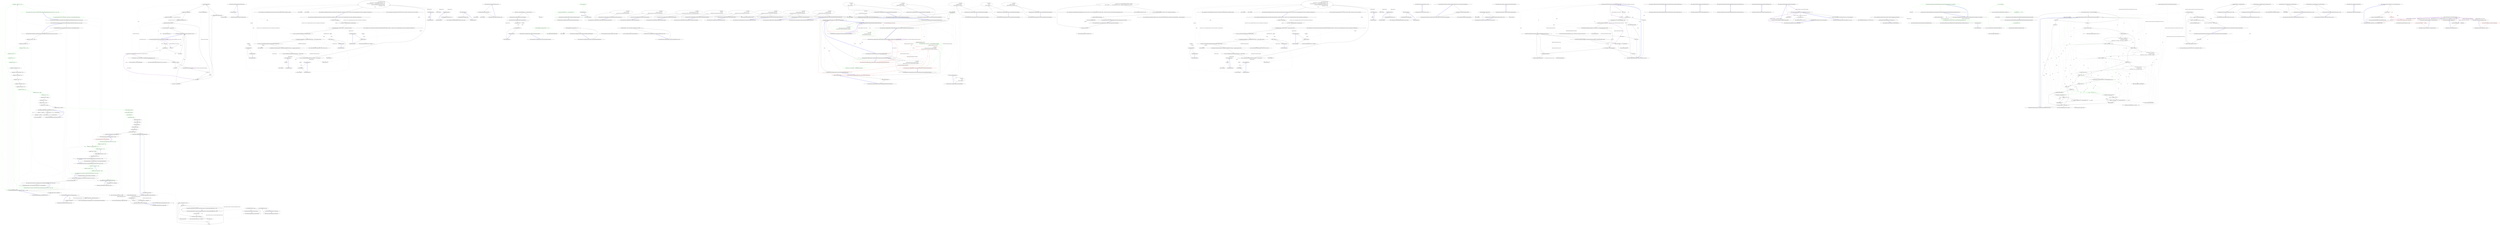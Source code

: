 digraph  {
m0_22 [cluster="Humanizer.InflectorExtensions.InflectorExtensions()", color=green, community=0, file="DateHumanizeTests.cs", label="0: AddSingular(''(^analy)ses$'', ''$1sis'')", span="34-34"];
m0_4 [cluster="Humanizer.InflectorExtensions.InflectorExtensions()", color=green, community=0, file="DateHumanizeTests.cs", label="0: AddPlural(''(octop|vir|alumn|fung)us$'', ''$1i'')", span="15-15"];
m0_75 [cluster="System.Text.RegularExpressions.Regex.Replace(string, string)", file="DateHumanizeTests.cs", label="Entry System.Text.RegularExpressions.Regex.Replace(string, string)", span="0-0"];
m0_91 [cluster="Humanizer.InflectorExtensions.ApplyRules(System.Collections.Generic.List<Humanizer.InflectorExtensions.Rule>, string)", file="DateHumanizeTests.cs", label="Entry Humanizer.InflectorExtensions.ApplyRules(System.Collections.Generic.List<Humanizer.InflectorExtensions.Rule>, string)", span="142-142"];
m0_96 [cluster="Humanizer.InflectorExtensions.ApplyRules(System.Collections.Generic.List<Humanizer.InflectorExtensions.Rule>, string)", file="DateHumanizeTests.cs", label="!Uncountables.Contains(word.ToLower())", span="146-146"];
m0_95 [cluster="Humanizer.InflectorExtensions.ApplyRules(System.Collections.Generic.List<Humanizer.InflectorExtensions.Rule>, string)", file="DateHumanizeTests.cs", label="string result = word", span="144-144"];
m0_97 [cluster="Humanizer.InflectorExtensions.ApplyRules(System.Collections.Generic.List<Humanizer.InflectorExtensions.Rule>, string)", file="DateHumanizeTests.cs", label="int i = rules.Count - 1", span="148-148"];
m0_101 [cluster="Humanizer.InflectorExtensions.ApplyRules(System.Collections.Generic.List<Humanizer.InflectorExtensions.Rule>, string)", file="DateHumanizeTests.cs", label="return result;", span="157-157"];
m0_99 [cluster="Humanizer.InflectorExtensions.ApplyRules(System.Collections.Generic.List<Humanizer.InflectorExtensions.Rule>, string)", file="DateHumanizeTests.cs", label="(result = rules[i].Apply(word)) != null", span="150-150"];
m0_98 [cluster="Humanizer.InflectorExtensions.ApplyRules(System.Collections.Generic.List<Humanizer.InflectorExtensions.Rule>, string)", file="DateHumanizeTests.cs", label="i >= 0", span="148-148"];
m0_100 [cluster="Humanizer.InflectorExtensions.ApplyRules(System.Collections.Generic.List<Humanizer.InflectorExtensions.Rule>, string)", file="DateHumanizeTests.cs", label="i--", span="148-148"];
m0_102 [cluster="Humanizer.InflectorExtensions.ApplyRules(System.Collections.Generic.List<Humanizer.InflectorExtensions.Rule>, string)", file="DateHumanizeTests.cs", label="Exit Humanizer.InflectorExtensions.ApplyRules(System.Collections.Generic.List<Humanizer.InflectorExtensions.Rule>, string)", span="142-142"];
m0_5 [cluster="Humanizer.InflectorExtensions.InflectorExtensions()", color=green, community=0, file="DateHumanizeTests.cs", label="0: AddPlural(''(alias|status)$'', ''$1es'')", span="16-16"];
m0_6 [cluster="Humanizer.InflectorExtensions.InflectorExtensions()", file="DateHumanizeTests.cs", label="AddPlural(''(bu)s$'', ''$1ses'')", span="17-17"];
m0_7 [cluster="Humanizer.InflectorExtensions.InflectorExtensions()", file="DateHumanizeTests.cs", label="AddPlural(''(buffal|tomat|volcan)o$'', ''$1oes'')", span="18-18"];
m0_12 [cluster="Humanizer.InflectorExtensions.InflectorExtensions()", color=green, community=0, file="DateHumanizeTests.cs", label="0: AddPlural(''([^aeiouy]|qu)y$'', ''$1ies'')", span="23-23"];
m0_13 [cluster="Humanizer.InflectorExtensions.InflectorExtensions()", color=green, community=0, file="DateHumanizeTests.cs", label="0: AddPlural(''(x|ch|ss|sh)$'', ''$1es'')", span="24-24"];
m0_14 [cluster="Humanizer.InflectorExtensions.InflectorExtensions()", color=green, community=0, file="DateHumanizeTests.cs", label="0: AddPlural(''(matr|vert|ind)ix|ex$'', ''$1ices'')", span="25-25"];
m0_92 [cluster="Humanizer.InflectorExtensions.Singularize(string)", file="DateHumanizeTests.cs", label="Entry Humanizer.InflectorExtensions.Singularize(string)", span="137-137"];
m0_93 [cluster="Humanizer.InflectorExtensions.Singularize(string)", file="DateHumanizeTests.cs", label="return ApplyRules(Singulars, word);", span="139-139"];
m0_94 [cluster="Humanizer.InflectorExtensions.Singularize(string)", file="DateHumanizeTests.cs", label="Exit Humanizer.InflectorExtensions.Singularize(string)", span="137-137"];
m0_8 [cluster="Humanizer.InflectorExtensions.InflectorExtensions()", file="DateHumanizeTests.cs", label="AddPlural(''([ti])um$'', ''$1a'')", span="19-19"];
m0_82 [cluster="string.ToLower()", file="DateHumanizeTests.cs", label="Entry string.ToLower()", span="0-0"];
m0_61 [cluster="Humanizer.InflectorExtensions.AddSingular(string, string)", file="DateHumanizeTests.cs", label="Entry Humanizer.InflectorExtensions.AddSingular(string, string)", span="113-113"];
m0_86 [cluster="Humanizer.InflectorExtensions.AddSingular(string, string)", file="DateHumanizeTests.cs", label="Singulars.Add(new Rule(rule, replacement))", span="115-115"];
m0_87 [cluster="Humanizer.InflectorExtensions.AddSingular(string, string)", file="DateHumanizeTests.cs", label="Exit Humanizer.InflectorExtensions.AddSingular(string, string)", span="113-113"];
m0_103 [cluster="System.Collections.Generic.List<T>.Contains(T)", file="DateHumanizeTests.cs", label="Entry System.Collections.Generic.List<T>.Contains(T)", span="0-0"];
m0_3 [cluster="Humanizer.InflectorExtensions.InflectorExtensions()", color=green, community=0, file="DateHumanizeTests.cs", label="0: AddPlural(''(ax|test)is$'', ''$1es'')", span="14-14"];
m0_0 [cluster="Humanizer.Tests.TruncatorTests.Truncate(string, int, string)", file="DateHumanizeTests.cs", label="Entry Humanizer.Tests.TruncatorTests.Truncate(string, int, string)", span="14-14"];
m0_2 [cluster="Humanizer.Tests.TruncatorTests.Truncate(string, int, string)", color=green, community=0, file="DateHumanizeTests.cs", label="1: Exit Humanizer.Tests.TruncatorTests.Truncate(string, int, string)", span="14-14"];
m0_1 [cluster="Humanizer.Tests.TruncatorTests.Truncate(string, int, string)", color=red, community=0, file="DateHumanizeTests.cs", label="0: Assert.Equal(expectedOutput, input.Truncate(length))", span="16-16"];
m0_11 [cluster="Humanizer.Tests.TruncatorTests.TruncateWithFixedNumberOfCharactersTruncator(string, int, string)", file="DateHumanizeTests.cs", label="Exit Humanizer.Tests.TruncatorTests.TruncateWithFixedNumberOfCharactersTruncator(string, int, string)", span="38-38"];
m0_15 [cluster="Humanizer.Tests.TruncatorTests.TruncateWithTruncationString(string, int, string, string)", color=green, community=0, file="DateHumanizeTests.cs", label="0: Entry Humanizer.Tests.TruncatorTests.TruncateWithTruncationString(string, int, string, string)", span="65-65"];
m0_16 [cluster="Humanizer.Tests.TruncatorTests.TruncateWithTruncationString(string, int, string, string)", file="DateHumanizeTests.cs", label="Assert.Equal(expectedOutput, input.Truncate(length, truncationString))", span="67-67"];
m0_21 [cluster="Humanizer.Tests.TruncatorTests.TruncateWithTruncationStringAndFixedLengthTruncator(string, int, string, string)", color=green, community=0, file="DateHumanizeTests.cs", label="0: Exit Humanizer.Tests.TruncatorTests.TruncateWithTruncationStringAndFixedLengthTruncator(string, int, string, string)", span="80-80"];
m0_20 [cluster="Humanizer.Tests.TruncatorTests.TruncateWithTruncationStringAndFixedLengthTruncator(string, int, string, string)", file="DateHumanizeTests.cs", label="Assert.Equal(expectedOutput, input.Truncate(length, truncationString, Truncator.FixedLength))", span="82-82"];
m0_23 [cluster="Humanizer.Tests.TruncatorTests.TruncateWithTruncationStringAndFixedNumberOfCharactersTruncator(string, int, string, string)", color=green, community=0, file="DateHumanizeTests.cs", label="0: Entry Humanizer.Tests.TruncatorTests.TruncateWithTruncationStringAndFixedNumberOfCharactersTruncator(string, int, string, string)", span="95-95"];
m0_24 [cluster="Humanizer.Tests.TruncatorTests.TruncateWithTruncationStringAndFixedNumberOfCharactersTruncator(string, int, string, string)", color=green, community=0, file="DateHumanizeTests.cs", label="1: Assert.Equal(expectedOutput, input.Truncate(length, truncationString, Truncator.FixedNumberOfCharacters))", span="97-97"];
m0_25 [cluster="Humanizer.Tests.TruncatorTests.TruncateWithTruncationStringAndFixedNumberOfCharactersTruncator(string, int, string, string)", file="DateHumanizeTests.cs", label="Exit Humanizer.Tests.TruncatorTests.TruncateWithTruncationStringAndFixedNumberOfCharactersTruncator(string, int, string, string)", span="95-95"];
m0_31 [cluster="Humanizer.InflectorExtensions.InflectorExtensions()", color=green, community=0, file="DateHumanizeTests.cs", label="0: AddSingular(''([m|l])ice$'', ''$1ouse'')", span="43-43"];
m0_30 [cluster="Humanizer.InflectorExtensions.InflectorExtensions()", file="DateHumanizeTests.cs", label="AddSingular(''(x|ch|ss|sh)es$'', ''$1'')", span="42-42"];
m0_32 [cluster="Humanizer.InflectorExtensions.InflectorExtensions()", color=green, community=0, file="DateHumanizeTests.cs", label="0: AddSingular(''(bus)es$'', ''$1'')", span="44-44"];
m0_33 [cluster="Humanizer.InflectorExtensions.InflectorExtensions()", color=green, community=0, file="DateHumanizeTests.cs", label="0: AddSingular(''(o)es$'', ''$1'')", span="45-45"];
m0_34 [cluster="Humanizer.InflectorExtensions.InflectorExtensions()", color=green, community=0, file="DateHumanizeTests.cs", label="0: AddSingular(''(shoe)s$'', ''$1'')", span="46-46"];
m0_35 [cluster="Humanizer.InflectorExtensions.InflectorExtensions()", file="DateHumanizeTests.cs", label="AddSingular(''(cris|ax|test)es$'', ''$1is'')", span="47-47"];
m0_41 [cluster="Humanizer.InflectorExtensions.InflectorExtensions()", color=green, community=0, file="DateHumanizeTests.cs", label="1: AddSingular(''(quiz)zes$'', ''$1'')", span="53-53"];
m0_40 [cluster="Humanizer.InflectorExtensions.InflectorExtensions()", file="DateHumanizeTests.cs", label="AddSingular(''(matr)ices$'', ''$1ix'')", span="52-52"];
m0_42 [cluster="Humanizer.InflectorExtensions.InflectorExtensions()", color=green, community=0, file="DateHumanizeTests.cs", label="0: AddIrregular(''person'', ''people'')", span="55-55"];
m0_43 [cluster="Humanizer.InflectorExtensions.InflectorExtensions()", color=green, community=0, file="DateHumanizeTests.cs", label="0: AddIrregular(''man'', ''men'')", span="56-56"];
m0_44 [cluster="Humanizer.InflectorExtensions.InflectorExtensions()", file="DateHumanizeTests.cs", label="AddIrregular(''child'', ''children'')", span="57-57"];
m0_49 [cluster="Humanizer.InflectorExtensions.InflectorExtensions()", color=green, community=0, file="DateHumanizeTests.cs", label="0: AddUncountable(''equipment'')", span="63-63"];
m0_48 [cluster="Humanizer.InflectorExtensions.InflectorExtensions()", file="DateHumanizeTests.cs", label="AddIrregular(''alumna'', ''alumnae'')", span="61-61"];
m0_50 [cluster="Humanizer.InflectorExtensions.InflectorExtensions()", color=green, community=0, file="DateHumanizeTests.cs", label="0: AddUncountable(''information'')", span="64-64"];
m0_51 [cluster="Humanizer.InflectorExtensions.InflectorExtensions()", color=green, community=0, file="DateHumanizeTests.cs", label="0: AddUncountable(''rice'')", span="65-65"];
m0_52 [cluster="Humanizer.InflectorExtensions.InflectorExtensions()", color=green, community=0, file="DateHumanizeTests.cs", label="0: AddUncountable(''money'')", span="66-66"];
m0_53 [cluster="Humanizer.InflectorExtensions.InflectorExtensions()", file="DateHumanizeTests.cs", label="AddUncountable(''species'')", span="67-67"];
m0_9 [cluster="Humanizer.Tests.TruncatorTests.TruncateWithFixedNumberOfCharactersTruncator(string, int, string)", file="DateHumanizeTests.cs", label="Entry Humanizer.Tests.TruncatorTests.TruncateWithFixedNumberOfCharactersTruncator(string, int, string)", span="38-38"];
m0_10 [cluster="Humanizer.Tests.TruncatorTests.TruncateWithFixedNumberOfCharactersTruncator(string, int, string)", file="DateHumanizeTests.cs", label="Assert.Equal(expectedOutput, input.Truncate(length, Truncator.FixedNumberOfCharacters))", span="40-40"];
m0_17 [cluster="Humanizer.Tests.TruncatorTests.TruncateWithTruncationString(string, int, string, string)", file="DateHumanizeTests.cs", label="Exit Humanizer.Tests.TruncatorTests.TruncateWithTruncationString(string, int, string, string)", span="65-65"];
m0_19 [cluster="Humanizer.Tests.TruncatorTests.TruncateWithTruncationStringAndFixedLengthTruncator(string, int, string, string)", file="DateHumanizeTests.cs", label="Entry Humanizer.Tests.TruncatorTests.TruncateWithTruncationStringAndFixedLengthTruncator(string, int, string, string)", span="80-80"];
m0_18 [cluster="string.Truncate(int, string)", file="DateHumanizeTests.cs", label="Entry string.Truncate(int, string)", span="39-39"];
m0_26 [cluster="Humanizer.Tests.TruncatorTests.TruncateWithTruncationStringAndFixedNumberOfWordsTruncator(string, int, string, string)", file="DateHumanizeTests.cs", label="Entry Humanizer.Tests.TruncatorTests.TruncateWithTruncationStringAndFixedNumberOfWordsTruncator(string, int, string, string)", span="110-110"];
m0_27 [cluster="Humanizer.Tests.TruncatorTests.TruncateWithTruncationStringAndFixedNumberOfWordsTruncator(string, int, string, string)", file="DateHumanizeTests.cs", label="Assert.Equal(expectedOutput, input.Truncate(length, truncationString, Truncator.FixedNumberOfWords))", span="112-112"];
m0_28 [cluster="Humanizer.Tests.TruncatorTests.TruncateWithTruncationStringAndFixedNumberOfWordsTruncator(string, int, string, string)", file="DateHumanizeTests.cs", label="Exit Humanizer.Tests.TruncatorTests.TruncateWithTruncationStringAndFixedNumberOfWordsTruncator(string, int, string, string)", span="110-110"];
m0_29 [cluster="Humanizer.InflectorExtensions.InflectorExtensions()", file="DateHumanizeTests.cs", label="AddSingular(''(m)ovies$'', ''$1ovie'')", span="41-41"];
m0_36 [cluster="Humanizer.InflectorExtensions.InflectorExtensions()", file="DateHumanizeTests.cs", label="AddSingular(''(octop|vir|alumn|fung)i$'', ''$1us'')", span="48-48"];
m0_37 [cluster="Humanizer.InflectorExtensions.InflectorExtensions()", file="DateHumanizeTests.cs", label="AddSingular(''(alias|status)es$'', ''$1'')", span="49-49"];
m0_38 [cluster="Humanizer.InflectorExtensions.InflectorExtensions()", file="DateHumanizeTests.cs", label="AddSingular(''^(ox)en'', ''$1'')", span="50-50"];
m0_39 [cluster="Humanizer.InflectorExtensions.InflectorExtensions()", file="DateHumanizeTests.cs", label="AddSingular(''(vert|ind)ices$'', ''$1ex'')", span="51-51"];
m0_45 [cluster="Humanizer.InflectorExtensions.InflectorExtensions()", file="DateHumanizeTests.cs", label="AddIrregular(''sex'', ''sexes'')", span="58-58"];
m0_46 [cluster="Humanizer.InflectorExtensions.InflectorExtensions()", file="DateHumanizeTests.cs", label="AddIrregular(''move'', ''moves'')", span="59-59"];
m0_47 [cluster="Humanizer.InflectorExtensions.InflectorExtensions()", file="DateHumanizeTests.cs", label="AddIrregular(''goose'', ''geese'')", span="60-60"];
m0_54 [cluster="Humanizer.InflectorExtensions.InflectorExtensions()", file="DateHumanizeTests.cs", label="AddUncountable(''series'')", span="68-68"];
m0_55 [cluster="Humanizer.InflectorExtensions.InflectorExtensions()", file="DateHumanizeTests.cs", label="AddUncountable(''fish'')", span="69-69"];
m0_56 [cluster="Humanizer.InflectorExtensions.InflectorExtensions()", file="DateHumanizeTests.cs", label="AddUncountable(''sheep'')", span="70-70"];
m0_57 [cluster="Humanizer.InflectorExtensions.InflectorExtensions()", file="DateHumanizeTests.cs", label="AddUncountable(''deer'')", span="71-71"];
m0_58 [cluster="Humanizer.InflectorExtensions.InflectorExtensions()", file="DateHumanizeTests.cs", label="AddUncountable(''aircraft'')", span="72-72"];
m0_59 [cluster="Humanizer.InflectorExtensions.InflectorExtensions()", file="DateHumanizeTests.cs", label="Exit Humanizer.InflectorExtensions.InflectorExtensions()", span="10-10"];
m0_62 [cluster="Humanizer.InflectorExtensions.AddIrregular(string, string)", file="DateHumanizeTests.cs", label="Entry Humanizer.InflectorExtensions.AddIrregular(string, string)", span="97-97"];
m0_76 [cluster="Humanizer.InflectorExtensions.AddIrregular(string, string)", file="DateHumanizeTests.cs", label="AddPlural(''('' + singular[0] + '')'' + singular.Substring(1) + ''$'', ''$1'' + plural.Substring(1))", span="99-99"];
m0_77 [cluster="Humanizer.InflectorExtensions.AddIrregular(string, string)", file="DateHumanizeTests.cs", label="AddSingular(''('' + plural[0] + '')'' + plural.Substring(1) + ''$'', ''$1'' + singular.Substring(1))", span="100-100"];
m0_78 [cluster="Humanizer.InflectorExtensions.AddIrregular(string, string)", file="DateHumanizeTests.cs", label="Exit Humanizer.InflectorExtensions.AddIrregular(string, string)", span="97-97"];
m0_63 [cluster="Humanizer.InflectorExtensions.AddUncountable(string)", file="DateHumanizeTests.cs", label="Entry Humanizer.InflectorExtensions.AddUncountable(string)", span="103-103"];
m0_80 [cluster="Humanizer.InflectorExtensions.AddUncountable(string)", file="DateHumanizeTests.cs", label="Uncountables.Add(word.ToLower())", span="105-105"];
m0_81 [cluster="Humanizer.InflectorExtensions.AddUncountable(string)", file="DateHumanizeTests.cs", label="Exit Humanizer.InflectorExtensions.AddUncountable(string)", span="103-103"];
m0_64 [cluster="Humanizer.InflectorExtensions.Rule.Rule(string, string)", file="DateHumanizeTests.cs", label="Entry Humanizer.InflectorExtensions.Rule.Rule(string, string)", span="80-80"];
m0_65 [cluster="Humanizer.InflectorExtensions.Rule.Rule(string, string)", file="DateHumanizeTests.cs", label="_regex = new Regex(pattern, RegexOptions.IgnoreCase)", span="82-82"];
m0_66 [cluster="Humanizer.InflectorExtensions.Rule.Rule(string, string)", file="DateHumanizeTests.cs", label="_replacement = replacement", span="83-83"];
m0_67 [cluster="Humanizer.InflectorExtensions.Rule.Rule(string, string)", file="DateHumanizeTests.cs", label="Exit Humanizer.InflectorExtensions.Rule.Rule(string, string)", span="80-80"];
m0_69 [cluster="Humanizer.InflectorExtensions.Rule.Apply(string)", file="DateHumanizeTests.cs", label="Entry Humanizer.InflectorExtensions.Rule.Apply(string)", span="86-86"];
m0_70 [cluster="Humanizer.InflectorExtensions.Rule.Apply(string)", file="DateHumanizeTests.cs", label="!_regex.IsMatch(word)", span="88-88"];
m0_72 [cluster="Humanizer.InflectorExtensions.Rule.Apply(string)", file="DateHumanizeTests.cs", label="return _regex.Replace(word, _replacement);", span="93-93"];
m0_71 [cluster="Humanizer.InflectorExtensions.Rule.Apply(string)", file="DateHumanizeTests.cs", label="return null;", span="90-90"];
m0_73 [cluster="Humanizer.InflectorExtensions.Rule.Apply(string)", file="DateHumanizeTests.cs", label="Exit Humanizer.InflectorExtensions.Rule.Apply(string)", span="86-86"];
m0_88 [cluster="Humanizer.InflectorExtensions.Pluralize(string)", file="DateHumanizeTests.cs", label="Entry Humanizer.InflectorExtensions.Pluralize(string)", span="127-127"];
m0_89 [cluster="Humanizer.InflectorExtensions.Pluralize(string)", file="DateHumanizeTests.cs", label="return ApplyRules(Plurals, word);", span="129-129"];
m0_90 [cluster="Humanizer.InflectorExtensions.Pluralize(string)", file="DateHumanizeTests.cs", label="Exit Humanizer.InflectorExtensions.Pluralize(string)", span="127-127"];
m0_68 [cluster="System.Text.RegularExpressions.Regex.Regex(string, System.Text.RegularExpressions.RegexOptions)", file="DateHumanizeTests.cs", label="Entry System.Text.RegularExpressions.Regex.Regex(string, System.Text.RegularExpressions.RegexOptions)", span="0-0"];
m0_74 [cluster="System.Text.RegularExpressions.Regex.IsMatch(string)", file="DateHumanizeTests.cs", label="Entry System.Text.RegularExpressions.Regex.IsMatch(string)", span="0-0"];
m0_83 [cluster="System.Collections.Generic.List<T>.Add(T)", file="DateHumanizeTests.cs", label="Entry System.Collections.Generic.List<T>.Add(T)", span="0-0"];
m0_60 [cluster="Humanizer.InflectorExtensions.AddPlural(string, string)", file="DateHumanizeTests.cs", label="Entry Humanizer.InflectorExtensions.AddPlural(string, string)", span="108-108"];
m0_84 [cluster="Humanizer.InflectorExtensions.AddPlural(string, string)", file="DateHumanizeTests.cs", label="Plurals.Add(new Rule(rule, replacement))", span="110-110"];
m0_85 [cluster="Humanizer.InflectorExtensions.AddPlural(string, string)", file="DateHumanizeTests.cs", label="Exit Humanizer.InflectorExtensions.AddPlural(string, string)", span="108-108"];
m0_79 [cluster="string.Substring(int)", file="DateHumanizeTests.cs", label="Entry string.Substring(int)", span="0-0"];
m0_104 [file="DateHumanizeTests.cs", label="Humanizer.InflectorExtensions.Rule", span=""];
m1_24 [cluster="char.IsWhiteSpace(char)", file="DefaultDateTimeHumanizeStrategy.cs", label="Entry char.IsWhiteSpace(char)", span="0-0"];
m1_22 [cluster="string.Split(char[], System.StringSplitOptions)", file="DefaultDateTimeHumanizeStrategy.cs", label="Entry string.Split(char[], System.StringSplitOptions)", span="0-0"];
m1_0 [cluster="Humanizer.FixedNumberOfWordsTruncator.Truncate(string, int, string)", file="DefaultDateTimeHumanizeStrategy.cs", label="Entry Humanizer.FixedNumberOfWordsTruncator.Truncate(string, int, string)", span="10-10"];
m1_1 [cluster="Humanizer.FixedNumberOfWordsTruncator.Truncate(string, int, string)", file="DefaultDateTimeHumanizeStrategy.cs", label="value == null", span="12-12"];
m1_3 [cluster="Humanizer.FixedNumberOfWordsTruncator.Truncate(string, int, string)", file="DefaultDateTimeHumanizeStrategy.cs", label="value.Length == 0", span="15-15"];
m1_4 [cluster="Humanizer.FixedNumberOfWordsTruncator.Truncate(string, int, string)", file="DefaultDateTimeHumanizeStrategy.cs", label="return value;", span="16-16"];
m1_6 [cluster="Humanizer.FixedNumberOfWordsTruncator.Truncate(string, int, string)", file="DefaultDateTimeHumanizeStrategy.cs", label="var numberOfWords = value.Split((char[])null, StringSplitOptions.RemoveEmptyEntries).Count()", span="19-19"];
m1_7 [cluster="Humanizer.FixedNumberOfWordsTruncator.Truncate(string, int, string)", file="DefaultDateTimeHumanizeStrategy.cs", label="numberOfWords <= length", span="21-21"];
m1_8 [cluster="Humanizer.FixedNumberOfWordsTruncator.Truncate(string, int, string)", file="DefaultDateTimeHumanizeStrategy.cs", label="return value;", span="22-22"];
m1_11 [cluster="Humanizer.FixedNumberOfWordsTruncator.Truncate(string, int, string)", file="DefaultDateTimeHumanizeStrategy.cs", label="i < value.Length", span="26-26"];
m1_12 [cluster="Humanizer.FixedNumberOfWordsTruncator.Truncate(string, int, string)", file="DefaultDateTimeHumanizeStrategy.cs", label="Char.IsWhiteSpace(value[i])", span="28-28"];
m1_16 [cluster="Humanizer.FixedNumberOfWordsTruncator.Truncate(string, int, string)", file="DefaultDateTimeHumanizeStrategy.cs", label="numberOfWordsProcessed == length", span="35-35"];
m1_17 [cluster="Humanizer.FixedNumberOfWordsTruncator.Truncate(string, int, string)", file="DefaultDateTimeHumanizeStrategy.cs", label="return value.Substring(0, i) + truncationString;", span="36-36"];
m1_20 [cluster="Humanizer.FixedNumberOfWordsTruncator.Truncate(string, int, string)", file="DefaultDateTimeHumanizeStrategy.cs", label="return value + truncationString;", span="44-44"];
m1_2 [cluster="Humanizer.FixedNumberOfWordsTruncator.Truncate(string, int, string)", file="DefaultDateTimeHumanizeStrategy.cs", label="return null;", span="13-13"];
m1_5 [cluster="Humanizer.FixedNumberOfWordsTruncator.Truncate(string, int, string)", file="DefaultDateTimeHumanizeStrategy.cs", label="var numberOfWordsProcessed = 0", span="18-18"];
m1_14 [cluster="Humanizer.FixedNumberOfWordsTruncator.Truncate(string, int, string)", file="DefaultDateTimeHumanizeStrategy.cs", label="numberOfWordsProcessed++", span="31-31"];
m1_9 [cluster="Humanizer.FixedNumberOfWordsTruncator.Truncate(string, int, string)", file="DefaultDateTimeHumanizeStrategy.cs", label="var lastCharactersWasWhiteSpace = true", span="24-24"];
m1_10 [cluster="Humanizer.FixedNumberOfWordsTruncator.Truncate(string, int, string)", file="DefaultDateTimeHumanizeStrategy.cs", label="var i = 0", span="26-26"];
m1_13 [cluster="Humanizer.FixedNumberOfWordsTruncator.Truncate(string, int, string)", file="DefaultDateTimeHumanizeStrategy.cs", label="!lastCharactersWasWhiteSpace", span="30-30"];
m1_19 [cluster="Humanizer.FixedNumberOfWordsTruncator.Truncate(string, int, string)", file="DefaultDateTimeHumanizeStrategy.cs", label="i++", span="26-26"];
m1_18 [cluster="Humanizer.FixedNumberOfWordsTruncator.Truncate(string, int, string)", file="DefaultDateTimeHumanizeStrategy.cs", label="lastCharactersWasWhiteSpace = false", span="40-40"];
m1_15 [cluster="Humanizer.FixedNumberOfWordsTruncator.Truncate(string, int, string)", file="DefaultDateTimeHumanizeStrategy.cs", label="lastCharactersWasWhiteSpace = true", span="33-33"];
m1_21 [cluster="Humanizer.FixedNumberOfWordsTruncator.Truncate(string, int, string)", file="DefaultDateTimeHumanizeStrategy.cs", label="Exit Humanizer.FixedNumberOfWordsTruncator.Truncate(string, int, string)", span="10-10"];
m1_25 [cluster="string.Substring(int, int)", file="DefaultDateTimeHumanizeStrategy.cs", label="Entry string.Substring(int, int)", span="0-0"];
m1_23 [cluster="System.Collections.Generic.IEnumerable<TSource>.Count<TSource>()", file="DefaultDateTimeHumanizeStrategy.cs", label="Entry System.Collections.Generic.IEnumerable<TSource>.Count<TSource>()", span="0-0"];
m3_0 [cluster="Humanizer.Transformer.ToUpperCase.Transform(string)", file="DutchNumberToWordsConverter.cs", label="Entry Humanizer.Transformer.ToUpperCase.Transform(string)", span="4-4"];
m3_1 [cluster="Humanizer.Transformer.ToUpperCase.Transform(string)", file="DutchNumberToWordsConverter.cs", label="return input.ToUpper();", span="6-6"];
m3_2 [cluster="Humanizer.Transformer.ToUpperCase.Transform(string)", file="DutchNumberToWordsConverter.cs", label="Exit Humanizer.Transformer.ToUpperCase.Transform(string)", span="4-4"];
m3_3 [cluster="string.ToUpper()", file="DutchNumberToWordsConverter.cs", label="Entry string.ToUpper()", span="0-0"];
m4_20 [cluster="CommandLine.Core.KeyValuePairHelper.CreateSequence(System.Collections.Generic.IEnumerable<CommandLine.Core.Token>)", file="EnglishOrdinalizer.cs", label="Entry CommandLine.Core.KeyValuePairHelper.CreateSequence(System.Collections.Generic.IEnumerable<CommandLine.Core.Token>)", span="15-15"];
m4_43 [cluster="CommandLine.Core.KeyValuePairHelper.Create(string, params string[])", file="EnglishOrdinalizer.cs", label="Entry CommandLine.Core.KeyValuePairHelper.Create(string, params string[])", span="10-10"];
m4_36 [cluster="Unk.IsValue", file="EnglishOrdinalizer.cs", label="Entry Unk.IsValue", span=""];
m4_16 [cluster="Unk.Partition", file="EnglishOrdinalizer.cs", label="Entry Unk.Partition", span=""];
m4_19 [cluster="Unk.Concat", file="EnglishOrdinalizer.cs", label="Entry Unk.Concat", span=""];
m4_15 [cluster="Unk.ToList", file="EnglishOrdinalizer.cs", label="Entry Unk.ToList", span=""];
m4_21 [cluster="Unk.Create", file="EnglishOrdinalizer.cs", label="Entry Unk.Create", span=""];
m4_12 [cluster="System.Collections.Generic.IEnumerable<TSource>.ToList<TSource>()", file="EnglishOrdinalizer.cs", label="Entry System.Collections.Generic.IEnumerable<TSource>.ToList<TSource>()", span="0-0"];
m4_13 [cluster="CommandLine.Core.Switch.Partition(System.Collections.Generic.IEnumerable<CommandLine.Core.Token>, System.Func<string, CommandLine.Infrastructure.Maybe<CommandLine.Core.TypeDescriptor>>)", file="EnglishOrdinalizer.cs", label="Entry CommandLine.Core.Switch.Partition(System.Collections.Generic.IEnumerable<CommandLine.Core.Token>, System.Func<string, CommandLine.Infrastructure.Maybe<CommandLine.Core.TypeDescriptor>>)", span="11-11"];
m4_0 [cluster="CommandLine.Core.TokenPartitioner.Partition(System.Collections.Generic.IEnumerable<CommandLine.Core.Token>, System.Func<string, CommandLine.Infrastructure.Maybe<CommandLine.Core.TypeDescriptor>>)", file="EnglishOrdinalizer.cs", label="Entry CommandLine.Core.TokenPartitioner.Partition(System.Collections.Generic.IEnumerable<CommandLine.Core.Token>, System.Func<string, CommandLine.Infrastructure.Maybe<CommandLine.Core.TypeDescriptor>>)", span="12-12"];
m4_1 [cluster="CommandLine.Core.TokenPartitioner.Partition(System.Collections.Generic.IEnumerable<CommandLine.Core.Token>, System.Func<string, CommandLine.Infrastructure.Maybe<CommandLine.Core.TypeDescriptor>>)", file="EnglishOrdinalizer.cs", label="var tokenList = tokens.ToList()", span="16-16"];
m4_2 [cluster="CommandLine.Core.TokenPartitioner.Partition(System.Collections.Generic.IEnumerable<CommandLine.Core.Token>, System.Func<string, CommandLine.Infrastructure.Maybe<CommandLine.Core.TypeDescriptor>>)", file="EnglishOrdinalizer.cs", label="var switches = Switch.Partition(tokenList, typeLookup).ToList()", span="17-17"];
m4_4 [cluster="CommandLine.Core.TokenPartitioner.Partition(System.Collections.Generic.IEnumerable<CommandLine.Core.Token>, System.Func<string, CommandLine.Infrastructure.Maybe<CommandLine.Core.TypeDescriptor>>)", file="EnglishOrdinalizer.cs", label="var scalars = Scalar.Partition(tokensExceptSwitches, typeLookup).ToList()", span="19-19"];
m4_6 [cluster="CommandLine.Core.TokenPartitioner.Partition(System.Collections.Generic.IEnumerable<CommandLine.Core.Token>, System.Func<string, CommandLine.Infrastructure.Maybe<CommandLine.Core.TypeDescriptor>>)", file="EnglishOrdinalizer.cs", label="var sequences = Sequence.Partition(tokensExceptSwitchesAndScalars, typeLookup).ToList()", span="21-21"];
m4_3 [cluster="CommandLine.Core.TokenPartitioner.Partition(System.Collections.Generic.IEnumerable<CommandLine.Core.Token>, System.Func<string, CommandLine.Infrastructure.Maybe<CommandLine.Core.TypeDescriptor>>)", file="EnglishOrdinalizer.cs", label="var tokensExceptSwitches = tokenList.Where(x => !switches.Contains(x)).ToList()", span="18-18"];
m4_10 [cluster="CommandLine.Core.TokenPartitioner.Partition(System.Collections.Generic.IEnumerable<CommandLine.Core.Token>, System.Func<string, CommandLine.Infrastructure.Maybe<CommandLine.Core.TypeDescriptor>>)", file="EnglishOrdinalizer.cs", label="return TokenPartitions.Create(\r\n                    switches.Select(t => KeyValuePairHelper.Create(t.Text, ''true''))\r\n                        .Concat(scalars.Pairwise((f, s) => KeyValuePairHelper.Create(f.Text, s.Text)))\r\n                        .Concat(KeyValuePairHelper.CreateSequence(sequences)),\r\n                values.Select(t => t.Text),\r\n                errors);", span="26-31"];
m4_5 [cluster="CommandLine.Core.TokenPartitioner.Partition(System.Collections.Generic.IEnumerable<CommandLine.Core.Token>, System.Func<string, CommandLine.Infrastructure.Maybe<CommandLine.Core.TypeDescriptor>>)", file="EnglishOrdinalizer.cs", label="var tokensExceptSwitchesAndScalars = (tokensExceptSwitches.Where(x => !scalars.Contains(x))).ToList()", span="20-20"];
m4_7 [cluster="CommandLine.Core.TokenPartitioner.Partition(System.Collections.Generic.IEnumerable<CommandLine.Core.Token>, System.Func<string, CommandLine.Infrastructure.Maybe<CommandLine.Core.TypeDescriptor>>)", file="EnglishOrdinalizer.cs", label="var tokensExceptSwitchesAndScalarsAndSeq = tokensExceptSwitchesAndScalars.Where(x => !sequences.Contains(x)).ToList()", span="22-22"];
m4_8 [cluster="CommandLine.Core.TokenPartitioner.Partition(System.Collections.Generic.IEnumerable<CommandLine.Core.Token>, System.Func<string, CommandLine.Infrastructure.Maybe<CommandLine.Core.TypeDescriptor>>)", file="EnglishOrdinalizer.cs", label="var values = tokensExceptSwitchesAndScalarsAndSeq.Where(v => v.IsValue()).ToList()", span="23-23"];
m4_9 [cluster="CommandLine.Core.TokenPartitioner.Partition(System.Collections.Generic.IEnumerable<CommandLine.Core.Token>, System.Func<string, CommandLine.Infrastructure.Maybe<CommandLine.Core.TypeDescriptor>>)", file="EnglishOrdinalizer.cs", label="var errors = tokensExceptSwitchesAndScalarsAndSeq.Where(x => !values.Contains(x))", span="24-24"];
m4_11 [cluster="CommandLine.Core.TokenPartitioner.Partition(System.Collections.Generic.IEnumerable<CommandLine.Core.Token>, System.Func<string, CommandLine.Infrastructure.Maybe<CommandLine.Core.TypeDescriptor>>)", file="EnglishOrdinalizer.cs", label="Exit CommandLine.Core.TokenPartitioner.Partition(System.Collections.Generic.IEnumerable<CommandLine.Core.Token>, System.Func<string, CommandLine.Infrastructure.Maybe<CommandLine.Core.TypeDescriptor>>)", span="12-12"];
m4_25 [cluster="System.Collections.Generic.List<T>.Contains(T)", file="EnglishOrdinalizer.cs", label="Entry System.Collections.Generic.List<T>.Contains(T)", span="0-0"];
m4_18 [cluster="System.Collections.Generic.IEnumerable<TSource>.Pairwise<TSource, TResult>(System.Func<TSource, TSource, TResult>)", file="EnglishOrdinalizer.cs", label="Entry System.Collections.Generic.IEnumerable<TSource>.Pairwise<TSource, TResult>(System.Func<TSource, TSource, TResult>)", span="10-10"];
m4_47 [cluster="lambda expression", file="EnglishOrdinalizer.cs", label="Entry lambda expression", span="30-30"];
m4_23 [cluster="lambda expression", file="EnglishOrdinalizer.cs", label="!switches.Contains(x)", span="18-18"];
m4_22 [cluster="lambda expression", file="EnglishOrdinalizer.cs", label="Entry lambda expression", span="18-18"];
m4_27 [cluster="lambda expression", file="EnglishOrdinalizer.cs", label="!scalars.Contains(x)", span="20-20"];
m4_26 [cluster="lambda expression", file="EnglishOrdinalizer.cs", label="Entry lambda expression", span="20-20"];
m4_31 [cluster="lambda expression", file="EnglishOrdinalizer.cs", label="!sequences.Contains(x)", span="22-22"];
m4_30 [cluster="lambda expression", file="EnglishOrdinalizer.cs", label="Entry lambda expression", span="22-22"];
m4_33 [cluster="lambda expression", file="EnglishOrdinalizer.cs", label="Entry lambda expression", span="23-23"];
m4_38 [cluster="lambda expression", file="EnglishOrdinalizer.cs", label="!values.Contains(x)", span="24-24"];
m4_37 [cluster="lambda expression", file="EnglishOrdinalizer.cs", label="Entry lambda expression", span="24-24"];
m4_40 [cluster="lambda expression", file="EnglishOrdinalizer.cs", label="Entry lambda expression", span="27-27"];
m4_44 [cluster="lambda expression", file="EnglishOrdinalizer.cs", label="Entry lambda expression", span="28-28"];
m4_24 [cluster="lambda expression", file="EnglishOrdinalizer.cs", label="Exit lambda expression", span="18-18"];
m4_28 [cluster="lambda expression", file="EnglishOrdinalizer.cs", label="Exit lambda expression", span="20-20"];
m4_32 [cluster="lambda expression", file="EnglishOrdinalizer.cs", label="Exit lambda expression", span="22-22"];
m4_34 [cluster="lambda expression", file="EnglishOrdinalizer.cs", label="v.IsValue()", span="23-23"];
m4_35 [cluster="lambda expression", file="EnglishOrdinalizer.cs", label="Exit lambda expression", span="23-23"];
m4_39 [cluster="lambda expression", file="EnglishOrdinalizer.cs", label="Exit lambda expression", span="24-24"];
m4_41 [cluster="lambda expression", file="EnglishOrdinalizer.cs", label="KeyValuePairHelper.Create(t.Text, ''true'')", span="27-27"];
m4_42 [cluster="lambda expression", file="EnglishOrdinalizer.cs", label="Exit lambda expression", span="27-27"];
m4_45 [cluster="lambda expression", file="EnglishOrdinalizer.cs", label="KeyValuePairHelper.Create(f.Text, s.Text)", span="28-28"];
m4_46 [cluster="lambda expression", file="EnglishOrdinalizer.cs", label="Exit lambda expression", span="28-28"];
m4_48 [cluster="lambda expression", file="EnglishOrdinalizer.cs", label="t.Text", span="30-30"];
m4_49 [cluster="lambda expression", file="EnglishOrdinalizer.cs", label="Exit lambda expression", span="30-30"];
m4_14 [cluster="Unk.Where", file="EnglishOrdinalizer.cs", label="Entry Unk.Where", span=""];
m4_29 [cluster="Unk.Contains", file="EnglishOrdinalizer.cs", label="Entry Unk.Contains", span=""];
m4_17 [cluster="Unk.Select", file="EnglishOrdinalizer.cs", label="Entry Unk.Select", span=""];
m4_50 [file="EnglishOrdinalizer.cs", label=switches, span=""];
m4_51 [file="EnglishOrdinalizer.cs", label=scalars, span=""];
m4_52 [file="EnglishOrdinalizer.cs", label=sequences, span=""];
m4_53 [file="EnglishOrdinalizer.cs", label=values, span=""];
m5_0 [cluster="Humanizer.Tests.CasingTests.ToTitle(string, string)", file="EnumDehumanizeExtensions.cs", label="Entry Humanizer.Tests.CasingTests.ToTitle(string, string)", span="12-12"];
m5_1 [cluster="Humanizer.Tests.CasingTests.ToTitle(string, string)", file="EnumDehumanizeExtensions.cs", label="Assert.Equal(expectedOutput, input.ToTitle())", span="14-14"];
m5_2 [cluster="Humanizer.Tests.CasingTests.ToTitle(string, string)", file="EnumDehumanizeExtensions.cs", label="Exit Humanizer.Tests.CasingTests.ToTitle(string, string)", span="12-12"];
m5_4 [cluster="Unk.Equal", file="EnumDehumanizeExtensions.cs", label="Entry Unk.Equal", span=""];
m5_3 [cluster="Unk.ToTitle", file="EnumDehumanizeExtensions.cs", label="Entry Unk.ToTitle", span=""];
m6_11 [cluster="Unk.>", file="FixedLengthTruncator.cs", label="Entry Unk.>", span=""];
m6_5 [cluster="Humanizer.Tests.StringExtensionsTests.CanFormatStringWithMoreArguments()", file="FixedLengthTruncator.cs", label="Entry Humanizer.Tests.StringExtensionsTests.CanFormatStringWithMoreArguments()", span="19-19"];
m6_6 [cluster="Humanizer.Tests.StringExtensionsTests.CanFormatStringWithMoreArguments()", color=green, community=0, file="FixedLengthTruncator.cs", label="1: Assert.Equal(Expected, Format.FormatWith(1, 2, 3, 4, 5))", span="21-21"];
m6_7 [cluster="Humanizer.Tests.StringExtensionsTests.CanFormatStringWithMoreArguments()", file="FixedLengthTruncator.cs", label="Exit Humanizer.Tests.StringExtensionsTests.CanFormatStringWithMoreArguments()", span="19-19"];
m6_15 [cluster="Humanizer.Tests.StringExtensionsTests.FormatCannotBeNull()", file="FixedLengthTruncator.cs", label="Entry Humanizer.Tests.StringExtensionsTests.FormatCannotBeNull()", span="31-31"];
m6_16 [cluster="Humanizer.Tests.StringExtensionsTests.FormatCannotBeNull()", file="FixedLengthTruncator.cs", label="string format = null", span="33-33"];
m6_17 [cluster="Humanizer.Tests.StringExtensionsTests.FormatCannotBeNull()", file="FixedLengthTruncator.cs", label="Assert.Throws<ArgumentNullException>(() => format.FormatWith(1, 2))", span="34-34"];
m6_18 [cluster="Humanizer.Tests.StringExtensionsTests.FormatCannotBeNull()", file="FixedLengthTruncator.cs", label="Exit Humanizer.Tests.StringExtensionsTests.FormatCannotBeNull()", span="31-31"];
m6_0 [cluster="Humanizer.Tests.StringExtensionsTests.CanFormatStringWithExactNumberOfArguments()", file="FixedLengthTruncator.cs", label="Entry Humanizer.Tests.StringExtensionsTests.CanFormatStringWithExactNumberOfArguments()", span="13-13"];
m6_1 [cluster="Humanizer.Tests.StringExtensionsTests.CanFormatStringWithExactNumberOfArguments()", file="FixedLengthTruncator.cs", label="Assert.Equal(Expected, Format.FormatWith(1, 2, 3))", span="15-15"];
m6_2 [cluster="Humanizer.Tests.StringExtensionsTests.CanFormatStringWithExactNumberOfArguments()", file="FixedLengthTruncator.cs", label="Exit Humanizer.Tests.StringExtensionsTests.CanFormatStringWithExactNumberOfArguments()", span="13-13"];
m6_4 [cluster="Unk.Equal", file="FixedLengthTruncator.cs", label="Entry Unk.Equal", span=""];
m6_26 [cluster="string.FormatWith(System.IFormatProvider, params object[])", file="FixedLengthTruncator.cs", label="Entry string.FormatWith(System.IFormatProvider, params object[])", span="27-27"];
m6_3 [cluster="string.FormatWith(params object[])", file="FixedLengthTruncator.cs", label="Entry string.FormatWith(params object[])", span="15-15"];
m6_8 [cluster="Humanizer.Tests.StringExtensionsTests.CannotFormatStringWithLessArguments()", file="FixedLengthTruncator.cs", label="Entry Humanizer.Tests.StringExtensionsTests.CannotFormatStringWithLessArguments()", span="25-25"];
m6_9 [cluster="Humanizer.Tests.StringExtensionsTests.CannotFormatStringWithLessArguments()", color=green, community=0, file="FixedLengthTruncator.cs", label="1: Assert.Throws<FormatException>(() => Format.FormatWith(1, 2))", span="27-27"];
m6_10 [cluster="Humanizer.Tests.StringExtensionsTests.CannotFormatStringWithLessArguments()", file="FixedLengthTruncator.cs", label="Exit Humanizer.Tests.StringExtensionsTests.CannotFormatStringWithLessArguments()", span="25-25"];
m6_19 [cluster="lambda expression", file="FixedLengthTruncator.cs", label="Entry lambda expression", span="34-34"];
m6_12 [cluster="lambda expression", file="FixedLengthTruncator.cs", label="Entry lambda expression", span="27-27"];
m6_13 [cluster="lambda expression", color=green, community=0, file="FixedLengthTruncator.cs", label="1: Format.FormatWith(1, 2)", span="27-27"];
m6_14 [cluster="lambda expression", file="FixedLengthTruncator.cs", label="Exit lambda expression", span="27-27"];
m6_20 [cluster="lambda expression", file="FixedLengthTruncator.cs", label="format.FormatWith(1, 2)", span="34-34"];
m6_21 [cluster="lambda expression", file="FixedLengthTruncator.cs", label="Exit lambda expression", span="34-34"];
m6_22 [cluster="Humanizer.Tests.StringExtensionsTests.CanSpecifyCultureExplicitly(string, string)", file="FixedLengthTruncator.cs", label="Entry Humanizer.Tests.StringExtensionsTests.CanSpecifyCultureExplicitly(string, string)", span="40-40"];
m6_23 [cluster="Humanizer.Tests.StringExtensionsTests.CanSpecifyCultureExplicitly(string, string)", file="FixedLengthTruncator.cs", label="Assert.Equal(expected, ''{0:N2}''.FormatWith(new CultureInfo(culture), 6666.66))", span="42-42"];
m6_24 [cluster="Humanizer.Tests.StringExtensionsTests.CanSpecifyCultureExplicitly(string, string)", file="FixedLengthTruncator.cs", label="Exit Humanizer.Tests.StringExtensionsTests.CanSpecifyCultureExplicitly(string, string)", span="40-40"];
m6_25 [cluster="System.Globalization.CultureInfo.CultureInfo(string)", file="FixedLengthTruncator.cs", label="Entry System.Globalization.CultureInfo.CultureInfo(string)", span="0-0"];
m6_27 [file="FixedLengthTruncator.cs", label=format, span=""];
m7_3 [cluster="Humanizer.FixedNumberOfCharactersTruncator.Truncate(string, int, string)", file="FixedNumberOfCharactersTruncator.cs", label="value.Length == 0", span="15-15"];
m7_45 [cluster="Humanizer.Tests.StringHumanizeTests.CanHumanizeIntoTitleCaseWhenUsingUnderscores()", file="FixedNumberOfCharactersTruncator.cs", label="Entry Humanizer.Tests.StringHumanizeTests.CanHumanizeIntoTitleCaseWhenUsingUnderscores()", span="115-115"];
m7_46 [cluster="Humanizer.Tests.StringHumanizeTests.CanHumanizeIntoTitleCaseWhenUsingUnderscores()", file="FixedNumberOfCharactersTruncator.cs", label="Assert.Equal(\r\n                ''Can Return Title Case'',\r\n                ''Can_return_title_Case''.Humanize(LetterCasing.Title))", span="117-119"];
m7_47 [cluster="Humanizer.Tests.StringHumanizeTests.CanHumanizeIntoTitleCaseWhenUsingUnderscores()", file="FixedNumberOfCharactersTruncator.cs", label="Exit Humanizer.Tests.StringHumanizeTests.CanHumanizeIntoTitleCaseWhenUsingUnderscores()", span="115-115"];
m7_54 [cluster="Humanizer.Tests.StringHumanizeTests.CanHumanizeIntoSentenceCase()", file="FixedNumberOfCharactersTruncator.cs", label="Entry Humanizer.Tests.StringHumanizeTests.CanHumanizeIntoSentenceCase()", span="139-139"];
m7_55 [cluster="Humanizer.Tests.StringHumanizeTests.CanHumanizeIntoSentenceCase()", file="FixedNumberOfCharactersTruncator.cs", label="Assert.Equal(\r\n                ''Can return sentence case'',\r\n                ''CanReturnSentenceCase''.Humanize(LetterCasing.Sentence))", span="141-143"];
m7_56 [cluster="Humanizer.Tests.StringHumanizeTests.CanHumanizeIntoSentenceCase()", file="FixedNumberOfCharactersTruncator.cs", label="Exit Humanizer.Tests.StringHumanizeTests.CanHumanizeIntoSentenceCase()", span="139-139"];
m7_38 [cluster="Humanizer.Tests.StringHumanizeTests.AcronymsAreSeparatedFromNumbersInTheStart()", file="FixedNumberOfCharactersTruncator.cs", label="Entry Humanizer.Tests.StringHumanizeTests.AcronymsAreSeparatedFromNumbersInTheStart()", span="99-99"];
m7_39 [cluster="Humanizer.Tests.StringHumanizeTests.AcronymsAreSeparatedFromNumbersInTheStart()", file="FixedNumberOfCharactersTruncator.cs", label="Assert.Equal(\r\n                ''1 HTML'',\r\n                ''1HTML''.Humanize())", span="101-103"];
m7_40 [cluster="Humanizer.Tests.StringHumanizeTests.AcronymsAreSeparatedFromNumbersInTheStart()", file="FixedNumberOfCharactersTruncator.cs", label="Exit Humanizer.Tests.StringHumanizeTests.AcronymsAreSeparatedFromNumbersInTheStart()", span="99-99"];
m7_0 [cluster="Humanizer.Tests.StringHumanizeTests.PascalCaseInputStringIsTurnedIntoSentence()", file="FixedNumberOfCharactersTruncator.cs", label="Entry Humanizer.Tests.StringHumanizeTests.PascalCaseInputStringIsTurnedIntoSentence()", span="7-7"];
m7_1 [cluster="Humanizer.Tests.StringHumanizeTests.PascalCaseInputStringIsTurnedIntoSentence()", color=green, community=0, file="FixedNumberOfCharactersTruncator.cs", label="1: Assert.Equal(\r\n                ''Pascal case input string is turned into sentence'',\r\n                ''PascalCaseInputStringIsTurnedIntoSentence''.Humanize())", span="9-11"];
m7_4 [cluster="Unk.Equal", file="FixedNumberOfCharactersTruncator.cs", label="Entry Unk.Equal", span=""];
m7_5 [cluster="Humanizer.Tests.StringHumanizeTests.WhenInputStringContainsConsequtiveCaptialLetters_ThenTheyAreTurnedIntoOneLetterWords()", file="FixedNumberOfCharactersTruncator.cs", label="Entry Humanizer.Tests.StringHumanizeTests.WhenInputStringContainsConsequtiveCaptialLetters_ThenTheyAreTurnedIntoOneLetterWords()", span="15-15"];
m7_6 [cluster="Humanizer.Tests.StringHumanizeTests.WhenInputStringContainsConsequtiveCaptialLetters_ThenTheyAreTurnedIntoOneLetterWords()", color=green, community=0, file="FixedNumberOfCharactersTruncator.cs", label="1: Assert.Equal(\r\n                ''When I use an input a here'',\r\n                ''WhenIUseAnInputAHere''.Humanize())", span="17-19"];
m7_8 [cluster="Humanizer.Tests.StringHumanizeTests.WhenInputStringStartsWithANumber_ThenNumberIsDealtWithLikeAWord()", color=red, community=0, file="FixedNumberOfCharactersTruncator.cs", label="1: Entry Humanizer.Tests.StringHumanizeTests.WhenInputStringStartsWithANumber_ThenNumberIsDealtWithLikeAWord()", span="23-23"];
m7_10 [cluster="Humanizer.Tests.StringHumanizeTests.WhenInputStringStartsWithANumber_ThenNumberIsDealtWithLikeAWord()", file="FixedNumberOfCharactersTruncator.cs", label="Exit Humanizer.Tests.StringHumanizeTests.WhenInputStringStartsWithANumber_ThenNumberIsDealtWithLikeAWord()", span="23-23"];
m7_11 [cluster="Humanizer.Tests.StringHumanizeTests.WhenInputStringEndWithANumber_ThenNumberIsDealtWithLikeAWord()", file="FixedNumberOfCharactersTruncator.cs", label="Entry Humanizer.Tests.StringHumanizeTests.WhenInputStringEndWithANumber_ThenNumberIsDealtWithLikeAWord()", span="29-29"];
m7_13 [cluster="Humanizer.Tests.StringHumanizeTests.WhenInputStringEndWithANumber_ThenNumberIsDealtWithLikeAWord()", color=red, community=0, file="FixedNumberOfCharactersTruncator.cs", label="0: Exit Humanizer.Tests.StringHumanizeTests.WhenInputStringEndWithANumber_ThenNumberIsDealtWithLikeAWord()", span="29-29"];
m7_14 [cluster="Humanizer.Tests.StringHumanizeTests.UnderscoredInputStringIsTurnedIntoSentence()", color=red, community=0, file="FixedNumberOfCharactersTruncator.cs", label="1: Entry Humanizer.Tests.StringHumanizeTests.UnderscoredInputStringIsTurnedIntoSentence()", span="35-35"];
m7_15 [cluster="Humanizer.Tests.StringHumanizeTests.UnderscoredInputStringIsTurnedIntoSentence()", color=red, community=0, file="FixedNumberOfCharactersTruncator.cs", label="1: Assert.Equal(\r\n                ''Underscored input string is turned into sentence'',\r\n                ''Underscored_input_string_is_turned_into_sentence''.Humanize())", span="37-39"];
m7_16 [cluster="Humanizer.Tests.StringHumanizeTests.UnderscoredInputStringIsTurnedIntoSentence()", file="FixedNumberOfCharactersTruncator.cs", label="Exit Humanizer.Tests.StringHumanizeTests.UnderscoredInputStringIsTurnedIntoSentence()", span="35-35"];
m7_18 [cluster="Humanizer.Tests.StringHumanizeTests.UnderscoredInputStringPreservesCasing()", file="FixedNumberOfCharactersTruncator.cs", label="Assert.Equal(\r\n                ''Underscored input String is turned INTO sentence'',\r\n                ''Underscored_input_String_is_turned_INTO_sentence''.Humanize())", span="45-47"];
m7_2 [cluster="Humanizer.Tests.StringHumanizeTests.PascalCaseInputStringIsTurnedIntoSentence()", file="FixedNumberOfCharactersTruncator.cs", label="Exit Humanizer.Tests.StringHumanizeTests.PascalCaseInputStringIsTurnedIntoSentence()", span="7-7"];
m7_7 [cluster="Humanizer.Tests.StringHumanizeTests.WhenInputStringContainsConsequtiveCaptialLetters_ThenTheyAreTurnedIntoOneLetterWords()", file="FixedNumberOfCharactersTruncator.cs", label="Exit Humanizer.Tests.StringHumanizeTests.WhenInputStringContainsConsequtiveCaptialLetters_ThenTheyAreTurnedIntoOneLetterWords()", span="15-15"];
m7_12 [cluster="Humanizer.Tests.StringHumanizeTests.WhenInputStringEndWithANumber_ThenNumberIsDealtWithLikeAWord()", color=green, community=0, file="FixedNumberOfCharactersTruncator.cs", label="0: Assert.Equal(''Number is at the end 100'', ''NumberIsAtTheEnd100''.Humanize())", span="31-31"];
m7_9 [cluster="Humanizer.Tests.StringHumanizeTests.WhenInputStringStartsWithANumber_ThenNumberIsDealtWithLikeAWord()", color=green, community=0, file="FixedNumberOfCharactersTruncator.cs", label="1: Assert.Equal(''10 is in the begining'', ''10IsInTheBegining''.Humanize())", span="25-25"];
m7_17 [cluster="Humanizer.Tests.StringHumanizeTests.UnderscoredInputStringPreservesCasing()", file="FixedNumberOfCharactersTruncator.cs", label="Entry Humanizer.Tests.StringHumanizeTests.UnderscoredInputStringPreservesCasing()", span="43-43"];
m7_19 [cluster="Humanizer.Tests.StringHumanizeTests.UnderscoredInputStringPreservesCasing()", file="FixedNumberOfCharactersTruncator.cs", label="Exit Humanizer.Tests.StringHumanizeTests.UnderscoredInputStringPreservesCasing()", span="43-43"];
m7_48 [cluster="Humanizer.Tests.StringHumanizeTests.TitleHumanizationHonorsAllCaps()", file="FixedNumberOfCharactersTruncator.cs", label="Entry Humanizer.Tests.StringHumanizeTests.TitleHumanizationHonorsAllCaps()", span="123-123"];
m7_49 [cluster="Humanizer.Tests.StringHumanizeTests.TitleHumanizationHonorsAllCaps()", file="FixedNumberOfCharactersTruncator.cs", label="Assert.Equal(\r\n                ''Title Humanization Honors ALLCAPS'',\r\n                ''Title_humanization_Honors_ALLCAPS''.Humanize(LetterCasing.Title))", span="125-127"];
m7_50 [cluster="Humanizer.Tests.StringHumanizeTests.TitleHumanizationHonorsAllCaps()", file="FixedNumberOfCharactersTruncator.cs", label="Exit Humanizer.Tests.StringHumanizeTests.TitleHumanizationHonorsAllCaps()", span="123-123"];
m7_22 [cluster="Humanizer.Tests.StringHumanizeTests.OneLetterWordInTheBeginningOfStringIsTurnedIntoAWord()", file="FixedNumberOfCharactersTruncator.cs", label="Exit Humanizer.Tests.StringHumanizeTests.OneLetterWordInTheBeginningOfStringIsTurnedIntoAWord()", span="51-51"];
m7_60 [cluster="Humanizer.Tests.StringHumanizeTests.CanHumanizeIntoLowerCaseEvenWhenUsingAllCaps()", file="FixedNumberOfCharactersTruncator.cs", label="Entry Humanizer.Tests.StringHumanizeTests.CanHumanizeIntoLowerCaseEvenWhenUsingAllCaps()", span="155-155"];
m7_61 [cluster="Humanizer.Tests.StringHumanizeTests.CanHumanizeIntoLowerCaseEvenWhenUsingAllCaps()", file="FixedNumberOfCharactersTruncator.cs", label="Assert.Equal(\r\n                ''lowercase'',\r\n                ''LOWERCASE''.Humanize(LetterCasing.LowerCase))", span="157-159"];
m7_62 [cluster="Humanizer.Tests.StringHumanizeTests.CanHumanizeIntoLowerCaseEvenWhenUsingAllCaps()", file="FixedNumberOfCharactersTruncator.cs", label="Exit Humanizer.Tests.StringHumanizeTests.CanHumanizeIntoLowerCaseEvenWhenUsingAllCaps()", span="155-155"];
m7_26 [cluster="Humanizer.Tests.StringHumanizeTests.AcronymsAreSeparatedFromOtherWordsInTheMiddle()", file="FixedNumberOfCharactersTruncator.cs", label="Entry Humanizer.Tests.StringHumanizeTests.AcronymsAreSeparatedFromOtherWordsInTheMiddle()", span="67-67"];
m7_27 [cluster="Humanizer.Tests.StringHumanizeTests.AcronymsAreSeparatedFromOtherWordsInTheMiddle()", file="FixedNumberOfCharactersTruncator.cs", label="Assert.Equal(\r\n                ''The HTML language'',\r\n                ''TheHTMLLanguage''.Humanize())", span="69-71"];
m7_28 [cluster="Humanizer.Tests.StringHumanizeTests.AcronymsAreSeparatedFromOtherWordsInTheMiddle()", file="FixedNumberOfCharactersTruncator.cs", label="Exit Humanizer.Tests.StringHumanizeTests.AcronymsAreSeparatedFromOtherWordsInTheMiddle()", span="67-67"];
m7_51 [cluster="Humanizer.Tests.StringHumanizeTests.CanHumanizeIntoLowerCase()", file="FixedNumberOfCharactersTruncator.cs", label="Entry Humanizer.Tests.StringHumanizeTests.CanHumanizeIntoLowerCase()", span="131-131"];
m7_52 [cluster="Humanizer.Tests.StringHumanizeTests.CanHumanizeIntoLowerCase()", file="FixedNumberOfCharactersTruncator.cs", label="Assert.Equal(\r\n                ''can return lower case'',\r\n                ''CanReturnLowerCase''.Humanize(LetterCasing.LowerCase))", span="133-135"];
m7_53 [cluster="Humanizer.Tests.StringHumanizeTests.CanHumanizeIntoLowerCase()", file="FixedNumberOfCharactersTruncator.cs", label="Exit Humanizer.Tests.StringHumanizeTests.CanHumanizeIntoLowerCase()", span="131-131"];
m7_20 [cluster="string.Substring(int, int)", file="FixedNumberOfCharactersTruncator.cs", label="Entry string.Substring(int, int)", span="0-0"];
m7_21 [cluster="string.ToCharArray()", file="FixedNumberOfCharactersTruncator.cs", label="Entry string.ToCharArray()", span="0-0"];
m7_23 [cluster="char.IsLetterOrDigit(char)", file="FixedNumberOfCharactersTruncator.cs", label="Entry char.IsLetterOrDigit(char)", span="0-0"];
m7_24 [cluster="Humanizer.Tests.StringHumanizeTests.AcronymsAreLeftIntact()", file="FixedNumberOfCharactersTruncator.cs", label="Assert.Equal(\r\n                ''HTML'',\r\n                ''HTML''.Humanize())", span="61-63"];
m7_25 [cluster="Humanizer.Tests.StringHumanizeTests.AcronymsAreLeftIntact()", file="FixedNumberOfCharactersTruncator.cs", label="Exit Humanizer.Tests.StringHumanizeTests.AcronymsAreLeftIntact()", span="59-59"];
m7_66 [cluster="Humanizer.Tests.StringHumanizeTests.CanTurnIntoUpperCasewhenUsingUnderscores()", file="FixedNumberOfCharactersTruncator.cs", label="Entry Humanizer.Tests.StringHumanizeTests.CanTurnIntoUpperCasewhenUsingUnderscores()", span="171-171"];
m7_67 [cluster="Humanizer.Tests.StringHumanizeTests.CanTurnIntoUpperCasewhenUsingUnderscores()", file="FixedNumberOfCharactersTruncator.cs", label="Assert.Equal(\r\n                ''CAN HUMANIZE INTO UPPER CASE'',\r\n                ''Can_Humanize_into_Upper_case''.Humanize(LetterCasing.AllCaps))", span="173-175"];
m7_68 [cluster="Humanizer.Tests.StringHumanizeTests.CanTurnIntoUpperCasewhenUsingUnderscores()", file="FixedNumberOfCharactersTruncator.cs", label="Exit Humanizer.Tests.StringHumanizeTests.CanTurnIntoUpperCasewhenUsingUnderscores()", span="171-171"];
m7_32 [cluster="Humanizer.Tests.StringHumanizeTests.AcronymsAreSeparatedFromOtherWordsInTheEnd()", file="FixedNumberOfCharactersTruncator.cs", label="Entry Humanizer.Tests.StringHumanizeTests.AcronymsAreSeparatedFromOtherWordsInTheEnd()", span="83-83"];
m7_33 [cluster="Humanizer.Tests.StringHumanizeTests.AcronymsAreSeparatedFromOtherWordsInTheEnd()", file="FixedNumberOfCharactersTruncator.cs", label="Assert.Equal(\r\n                ''The language is HTML'',\r\n                ''TheLanguageIsHTML''.Humanize())", span="85-87"];
m7_34 [cluster="Humanizer.Tests.StringHumanizeTests.AcronymsAreSeparatedFromOtherWordsInTheEnd()", file="FixedNumberOfCharactersTruncator.cs", label="Exit Humanizer.Tests.StringHumanizeTests.AcronymsAreSeparatedFromOtherWordsInTheEnd()", span="83-83"];
m7_44 [cluster="string.Humanize(Humanizer.LetterCasing)", file="FixedNumberOfCharactersTruncator.cs", label="Entry string.Humanize(Humanizer.LetterCasing)", span="60-60"];
m7_63 [cluster="Humanizer.Tests.StringHumanizeTests.CanHumanizeIntoUpperCase()", file="FixedNumberOfCharactersTruncator.cs", label="Entry Humanizer.Tests.StringHumanizeTests.CanHumanizeIntoUpperCase()", span="163-163"];
m7_64 [cluster="Humanizer.Tests.StringHumanizeTests.CanHumanizeIntoUpperCase()", file="FixedNumberOfCharactersTruncator.cs", label="Assert.Equal(\r\n                ''CAN HUMANIZE INTO UPPER CASE'',\r\n                ''CanHumanizeIntoUpperCase''.Humanize(LetterCasing.AllCaps))", span="165-167"];
m7_65 [cluster="Humanizer.Tests.StringHumanizeTests.CanHumanizeIntoUpperCase()", file="FixedNumberOfCharactersTruncator.cs", label="Exit Humanizer.Tests.StringHumanizeTests.CanHumanizeIntoUpperCase()", span="163-163"];
m7_35 [cluster="Humanizer.Tests.StringHumanizeTests.AcronymsAreSeparatedFromNumbersInTheEnd()", file="FixedNumberOfCharactersTruncator.cs", label="Entry Humanizer.Tests.StringHumanizeTests.AcronymsAreSeparatedFromNumbersInTheEnd()", span="91-91"];
m7_36 [cluster="Humanizer.Tests.StringHumanizeTests.AcronymsAreSeparatedFromNumbersInTheEnd()", file="FixedNumberOfCharactersTruncator.cs", label="Assert.Equal(\r\n                ''HTML 5'',\r\n                ''HTML5''.Humanize())", span="93-95"];
m7_37 [cluster="Humanizer.Tests.StringHumanizeTests.AcronymsAreSeparatedFromNumbersInTheEnd()", file="FixedNumberOfCharactersTruncator.cs", label="Exit Humanizer.Tests.StringHumanizeTests.AcronymsAreSeparatedFromNumbersInTheEnd()", span="91-91"];
m7_41 [cluster="Humanizer.Tests.StringHumanizeTests.CanHumanizeIntoTitleCaseWithoutUsingUnderscores()", file="FixedNumberOfCharactersTruncator.cs", label="Entry Humanizer.Tests.StringHumanizeTests.CanHumanizeIntoTitleCaseWithoutUsingUnderscores()", span="107-107"];
m7_42 [cluster="Humanizer.Tests.StringHumanizeTests.CanHumanizeIntoTitleCaseWithoutUsingUnderscores()", file="FixedNumberOfCharactersTruncator.cs", label="Assert.Equal(\r\n                ''Can Return Title Case'',\r\n                ''CanReturnTitleCase''.Humanize(LetterCasing.Title))", span="109-111"];
m7_43 [cluster="Humanizer.Tests.StringHumanizeTests.CanHumanizeIntoTitleCaseWithoutUsingUnderscores()", file="FixedNumberOfCharactersTruncator.cs", label="Exit Humanizer.Tests.StringHumanizeTests.CanHumanizeIntoTitleCaseWithoutUsingUnderscores()", span="107-107"];
m7_57 [cluster="Humanizer.Tests.StringHumanizeTests.SentenceCasingWorksOnEmptyStrings()", file="FixedNumberOfCharactersTruncator.cs", label="Entry Humanizer.Tests.StringHumanizeTests.SentenceCasingWorksOnEmptyStrings()", span="147-147"];
m7_58 [cluster="Humanizer.Tests.StringHumanizeTests.SentenceCasingWorksOnEmptyStrings()", file="FixedNumberOfCharactersTruncator.cs", label="Assert.Equal(\r\n                '''',\r\n                ''''.Humanize(LetterCasing.Sentence))", span="149-151"];
m7_59 [cluster="Humanizer.Tests.StringHumanizeTests.SentenceCasingWorksOnEmptyStrings()", file="FixedNumberOfCharactersTruncator.cs", label="Exit Humanizer.Tests.StringHumanizeTests.SentenceCasingWorksOnEmptyStrings()", span="147-147"];
m7_29 [cluster="Humanizer.Tests.StringHumanizeTests.AcronymsAreSeparatedFromOtherWordsInTheStart()", file="FixedNumberOfCharactersTruncator.cs", label="Entry Humanizer.Tests.StringHumanizeTests.AcronymsAreSeparatedFromOtherWordsInTheStart()", span="75-75"];
m7_30 [cluster="Humanizer.Tests.StringHumanizeTests.AcronymsAreSeparatedFromOtherWordsInTheStart()", file="FixedNumberOfCharactersTruncator.cs", label="Assert.Equal(\r\n                ''HTML is the language'',\r\n                ''HTMLIsTheLanguage''.Humanize())", span="77-79"];
m7_31 [cluster="Humanizer.Tests.StringHumanizeTests.AcronymsAreSeparatedFromOtherWordsInTheStart()", file="FixedNumberOfCharactersTruncator.cs", label="Exit Humanizer.Tests.StringHumanizeTests.AcronymsAreSeparatedFromOtherWordsInTheStart()", span="75-75"];
m8_7 [cluster="CommandLine.Core.OptionSpecification.OptionSpecification(string, string, bool, string, int, int, char, CommandLine.Infrastructure.Maybe<object>, System.Type, string, string, System.Collections.Generic.IEnumerable<string>)", file="FrenchNumberToWordsConverter.cs", label="Entry CommandLine.Core.OptionSpecification.OptionSpecification(string, string, bool, string, int, int, char, CommandLine.Infrastructure.Maybe<object>, System.Type, string, string, System.Collections.Generic.IEnumerable<string>)", span="17-17"];
m8_8 [cluster="System.Collections.Generic.List<T>.List()", file="FrenchNumberToWordsConverter.cs", label="Entry System.Collections.Generic.List<T>.List()", span="0-0"];
m8_6 [cluster="CommandLine.Infrastructure.Maybe.Just<T>(T)", file="FrenchNumberToWordsConverter.cs", label="Entry CommandLine.Infrastructure.Maybe.Just<T>(T)", span="71-71"];
m8_10 [cluster="Unk.ShouldBeEquivalentTo", file="FrenchNumberToWordsConverter.cs", label="Entry Unk.ShouldBeEquivalentTo", span=""];
m8_0 [cluster="CommandLine.Tests.Unit.Core.NameLookupTests.Lookup_name_of_sequence_option_with_separator()", file="FrenchNumberToWordsConverter.cs", label="Entry CommandLine.Tests.Unit.Core.NameLookupTests.Lookup_name_of_sequence_option_with_separator()", span="17-17"];
m8_1 [cluster="CommandLine.Tests.Unit.Core.NameLookupTests.Lookup_name_of_sequence_option_with_separator()", file="FrenchNumberToWordsConverter.cs", label="var expected = Maybe.Just(''.'')", span="20-20"];
m8_2 [cluster="CommandLine.Tests.Unit.Core.NameLookupTests.Lookup_name_of_sequence_option_with_separator()", file="FrenchNumberToWordsConverter.cs", label="var specs = new[] { new OptionSpecification(string.Empty, ''string-seq'',\r\n                false, string.Empty, -1, -1, '.', null, typeof(IEnumerable<string>), string.Empty, string.Empty, new List<string>())}", span="21-22"];
m8_4 [cluster="CommandLine.Tests.Unit.Core.NameLookupTests.Lookup_name_of_sequence_option_with_separator()", file="FrenchNumberToWordsConverter.cs", label="expected.ShouldBeEquivalentTo(result)", span="28-28"];
m8_3 [cluster="CommandLine.Tests.Unit.Core.NameLookupTests.Lookup_name_of_sequence_option_with_separator()", file="FrenchNumberToWordsConverter.cs", label="var result = NameLookup.WithSeparator(''string-seq'', specs, StringComparer.InvariantCulture)", span="25-25"];
m8_5 [cluster="CommandLine.Tests.Unit.Core.NameLookupTests.Lookup_name_of_sequence_option_with_separator()", file="FrenchNumberToWordsConverter.cs", label="Exit CommandLine.Tests.Unit.Core.NameLookupTests.Lookup_name_of_sequence_option_with_separator()", span="17-17"];
m8_9 [cluster="CommandLine.Core.NameLookup.WithSeparator(string, System.Collections.Generic.IEnumerable<CommandLine.Core.OptionSpecification>, System.StringComparer)", file="FrenchNumberToWordsConverter.cs", label="Entry CommandLine.Core.NameLookup.WithSeparator(string, System.Collections.Generic.IEnumerable<CommandLine.Core.OptionSpecification>, System.StringComparer)", span="17-17"];
m9_20 [cluster="CommandLine.Core.KeyValuePairHelper.CreateSequence(System.Collections.Generic.IEnumerable<CommandLine.Core.Token>)", file="IDateTimeHumanizeStrategy.cs", label="Entry CommandLine.Core.KeyValuePairHelper.CreateSequence(System.Collections.Generic.IEnumerable<CommandLine.Core.Token>)", span="15-15"];
m9_43 [cluster="CommandLine.Core.KeyValuePairHelper.Create(string, params string[])", file="IDateTimeHumanizeStrategy.cs", label="Entry CommandLine.Core.KeyValuePairHelper.Create(string, params string[])", span="10-10"];
m9_36 [cluster="Unk.IsValue", file="IDateTimeHumanizeStrategy.cs", label="Entry Unk.IsValue", span=""];
m9_16 [cluster="Unk.Partition", file="IDateTimeHumanizeStrategy.cs", label="Entry Unk.Partition", span=""];
m9_19 [cluster="Unk.Concat", file="IDateTimeHumanizeStrategy.cs", label="Entry Unk.Concat", span=""];
m9_15 [cluster="Unk.ToList", file="IDateTimeHumanizeStrategy.cs", label="Entry Unk.ToList", span=""];
m9_21 [cluster="Unk.Create", file="IDateTimeHumanizeStrategy.cs", label="Entry Unk.Create", span=""];
m9_12 [cluster="System.Collections.Generic.IEnumerable<TSource>.ToList<TSource>()", file="IDateTimeHumanizeStrategy.cs", label="Entry System.Collections.Generic.IEnumerable<TSource>.ToList<TSource>()", span="0-0"];
m9_13 [cluster="CommandLine.Core.Switch.Partition(System.Collections.Generic.IEnumerable<CommandLine.Core.Token>, System.Func<string, CommandLine.Infrastructure.Maybe<CommandLine.Core.TypeDescriptor>>)", file="IDateTimeHumanizeStrategy.cs", label="Entry CommandLine.Core.Switch.Partition(System.Collections.Generic.IEnumerable<CommandLine.Core.Token>, System.Func<string, CommandLine.Infrastructure.Maybe<CommandLine.Core.TypeDescriptor>>)", span="11-11"];
m9_0 [cluster="CommandLine.Core.TokenPartitioner.Partition(System.Collections.Generic.IEnumerable<CommandLine.Core.Token>, System.Func<string, CommandLine.Infrastructure.Maybe<CommandLine.Core.TypeDescriptor>>)", file="IDateTimeHumanizeStrategy.cs", label="Entry CommandLine.Core.TokenPartitioner.Partition(System.Collections.Generic.IEnumerable<CommandLine.Core.Token>, System.Func<string, CommandLine.Infrastructure.Maybe<CommandLine.Core.TypeDescriptor>>)", span="12-12"];
m9_1 [cluster="CommandLine.Core.TokenPartitioner.Partition(System.Collections.Generic.IEnumerable<CommandLine.Core.Token>, System.Func<string, CommandLine.Infrastructure.Maybe<CommandLine.Core.TypeDescriptor>>)", file="IDateTimeHumanizeStrategy.cs", label="var tokenList = tokens.ToList()", span="16-16"];
m9_2 [cluster="CommandLine.Core.TokenPartitioner.Partition(System.Collections.Generic.IEnumerable<CommandLine.Core.Token>, System.Func<string, CommandLine.Infrastructure.Maybe<CommandLine.Core.TypeDescriptor>>)", file="IDateTimeHumanizeStrategy.cs", label="var switches = Switch.Partition(tokenList, typeLookup).ToList()", span="17-17"];
m9_4 [cluster="CommandLine.Core.TokenPartitioner.Partition(System.Collections.Generic.IEnumerable<CommandLine.Core.Token>, System.Func<string, CommandLine.Infrastructure.Maybe<CommandLine.Core.TypeDescriptor>>)", file="IDateTimeHumanizeStrategy.cs", label="var scalars = Scalar.Partition(tokensExceptSwitches, typeLookup).ToList()", span="19-19"];
m9_6 [cluster="CommandLine.Core.TokenPartitioner.Partition(System.Collections.Generic.IEnumerable<CommandLine.Core.Token>, System.Func<string, CommandLine.Infrastructure.Maybe<CommandLine.Core.TypeDescriptor>>)", file="IDateTimeHumanizeStrategy.cs", label="var sequences = Sequence.Partition(tokensExceptSwitchesAndScalars, typeLookup).ToList()", span="21-21"];
m9_3 [cluster="CommandLine.Core.TokenPartitioner.Partition(System.Collections.Generic.IEnumerable<CommandLine.Core.Token>, System.Func<string, CommandLine.Infrastructure.Maybe<CommandLine.Core.TypeDescriptor>>)", file="IDateTimeHumanizeStrategy.cs", label="var tokensExceptSwitches = tokenList.Where(x => !switches.Contains(x)).ToList()", span="18-18"];
m9_10 [cluster="CommandLine.Core.TokenPartitioner.Partition(System.Collections.Generic.IEnumerable<CommandLine.Core.Token>, System.Func<string, CommandLine.Infrastructure.Maybe<CommandLine.Core.TypeDescriptor>>)", file="IDateTimeHumanizeStrategy.cs", label="return TokenPartitions.Create(\r\n                    switches.Select(t => KeyValuePairHelper.Create(t.Text, ''true''))\r\n                        .Concat(scalars.Pairwise((f, s) => KeyValuePairHelper.Create(f.Text, s.Text)))\r\n                        .Concat(KeyValuePairHelper.CreateSequence(sequences)),\r\n                values.Select(t => t.Text),\r\n                errors);", span="26-31"];
m9_5 [cluster="CommandLine.Core.TokenPartitioner.Partition(System.Collections.Generic.IEnumerable<CommandLine.Core.Token>, System.Func<string, CommandLine.Infrastructure.Maybe<CommandLine.Core.TypeDescriptor>>)", file="IDateTimeHumanizeStrategy.cs", label="var tokensExceptSwitchesAndScalars = (tokensExceptSwitches.Where(x => !scalars.Contains(x))).ToList()", span="20-20"];
m9_7 [cluster="CommandLine.Core.TokenPartitioner.Partition(System.Collections.Generic.IEnumerable<CommandLine.Core.Token>, System.Func<string, CommandLine.Infrastructure.Maybe<CommandLine.Core.TypeDescriptor>>)", file="IDateTimeHumanizeStrategy.cs", label="var tokensExceptSwitchesAndScalarsAndSeq = tokensExceptSwitchesAndScalars.Where(x => !sequences.Contains(x)).ToList()", span="22-22"];
m9_8 [cluster="CommandLine.Core.TokenPartitioner.Partition(System.Collections.Generic.IEnumerable<CommandLine.Core.Token>, System.Func<string, CommandLine.Infrastructure.Maybe<CommandLine.Core.TypeDescriptor>>)", file="IDateTimeHumanizeStrategy.cs", label="var values = tokensExceptSwitchesAndScalarsAndSeq.Where(v => v.IsValue()).ToList()", span="23-23"];
m9_9 [cluster="CommandLine.Core.TokenPartitioner.Partition(System.Collections.Generic.IEnumerable<CommandLine.Core.Token>, System.Func<string, CommandLine.Infrastructure.Maybe<CommandLine.Core.TypeDescriptor>>)", file="IDateTimeHumanizeStrategy.cs", label="var errors = tokensExceptSwitchesAndScalarsAndSeq.Where(x => !values.Contains(x))", span="24-24"];
m9_11 [cluster="CommandLine.Core.TokenPartitioner.Partition(System.Collections.Generic.IEnumerable<CommandLine.Core.Token>, System.Func<string, CommandLine.Infrastructure.Maybe<CommandLine.Core.TypeDescriptor>>)", file="IDateTimeHumanizeStrategy.cs", label="Exit CommandLine.Core.TokenPartitioner.Partition(System.Collections.Generic.IEnumerable<CommandLine.Core.Token>, System.Func<string, CommandLine.Infrastructure.Maybe<CommandLine.Core.TypeDescriptor>>)", span="12-12"];
m9_25 [cluster="System.Collections.Generic.List<T>.Contains(T)", file="IDateTimeHumanizeStrategy.cs", label="Entry System.Collections.Generic.List<T>.Contains(T)", span="0-0"];
m9_18 [cluster="System.Collections.Generic.IEnumerable<TSource>.Pairwise<TSource, TResult>(System.Func<TSource, TSource, TResult>)", file="IDateTimeHumanizeStrategy.cs", label="Entry System.Collections.Generic.IEnumerable<TSource>.Pairwise<TSource, TResult>(System.Func<TSource, TSource, TResult>)", span="10-10"];
m9_47 [cluster="lambda expression", file="IDateTimeHumanizeStrategy.cs", label="Entry lambda expression", span="30-30"];
m9_23 [cluster="lambda expression", file="IDateTimeHumanizeStrategy.cs", label="!switches.Contains(x)", span="18-18"];
m9_22 [cluster="lambda expression", file="IDateTimeHumanizeStrategy.cs", label="Entry lambda expression", span="18-18"];
m9_27 [cluster="lambda expression", file="IDateTimeHumanizeStrategy.cs", label="!scalars.Contains(x)", span="20-20"];
m9_26 [cluster="lambda expression", file="IDateTimeHumanizeStrategy.cs", label="Entry lambda expression", span="20-20"];
m9_31 [cluster="lambda expression", file="IDateTimeHumanizeStrategy.cs", label="!sequences.Contains(x)", span="22-22"];
m9_30 [cluster="lambda expression", file="IDateTimeHumanizeStrategy.cs", label="Entry lambda expression", span="22-22"];
m9_33 [cluster="lambda expression", file="IDateTimeHumanizeStrategy.cs", label="Entry lambda expression", span="23-23"];
m9_38 [cluster="lambda expression", file="IDateTimeHumanizeStrategy.cs", label="!values.Contains(x)", span="24-24"];
m9_37 [cluster="lambda expression", file="IDateTimeHumanizeStrategy.cs", label="Entry lambda expression", span="24-24"];
m9_40 [cluster="lambda expression", file="IDateTimeHumanizeStrategy.cs", label="Entry lambda expression", span="27-27"];
m9_44 [cluster="lambda expression", file="IDateTimeHumanizeStrategy.cs", label="Entry lambda expression", span="28-28"];
m9_24 [cluster="lambda expression", file="IDateTimeHumanizeStrategy.cs", label="Exit lambda expression", span="18-18"];
m9_28 [cluster="lambda expression", file="IDateTimeHumanizeStrategy.cs", label="Exit lambda expression", span="20-20"];
m9_32 [cluster="lambda expression", file="IDateTimeHumanizeStrategy.cs", label="Exit lambda expression", span="22-22"];
m9_34 [cluster="lambda expression", file="IDateTimeHumanizeStrategy.cs", label="v.IsValue()", span="23-23"];
m9_35 [cluster="lambda expression", file="IDateTimeHumanizeStrategy.cs", label="Exit lambda expression", span="23-23"];
m9_39 [cluster="lambda expression", file="IDateTimeHumanizeStrategy.cs", label="Exit lambda expression", span="24-24"];
m9_41 [cluster="lambda expression", file="IDateTimeHumanizeStrategy.cs", label="KeyValuePairHelper.Create(t.Text, ''true'')", span="27-27"];
m9_42 [cluster="lambda expression", file="IDateTimeHumanizeStrategy.cs", label="Exit lambda expression", span="27-27"];
m9_45 [cluster="lambda expression", file="IDateTimeHumanizeStrategy.cs", label="KeyValuePairHelper.Create(f.Text, s.Text)", span="28-28"];
m9_46 [cluster="lambda expression", file="IDateTimeHumanizeStrategy.cs", label="Exit lambda expression", span="28-28"];
m9_48 [cluster="lambda expression", file="IDateTimeHumanizeStrategy.cs", label="t.Text", span="30-30"];
m9_49 [cluster="lambda expression", file="IDateTimeHumanizeStrategy.cs", label="Exit lambda expression", span="30-30"];
m9_14 [cluster="Unk.Where", file="IDateTimeHumanizeStrategy.cs", label="Entry Unk.Where", span=""];
m9_29 [cluster="Unk.Contains", file="IDateTimeHumanizeStrategy.cs", label="Entry Unk.Contains", span=""];
m9_17 [cluster="Unk.Select", file="IDateTimeHumanizeStrategy.cs", label="Entry Unk.Select", span=""];
m9_50 [file="IDateTimeHumanizeStrategy.cs", label=switches, span=""];
m9_51 [file="IDateTimeHumanizeStrategy.cs", label=scalars, span=""];
m9_52 [file="IDateTimeHumanizeStrategy.cs", label=sequences, span=""];
m9_53 [file="IDateTimeHumanizeStrategy.cs", label=values, span=""];
m10_0 [cluster="Humanizer.ITruncator.Truncate(string, int, string)", file="ITruncator.cs", label="Entry Humanizer.ITruncator.Truncate(string, int, string)", span="14-14"];
m10_1 [cluster="Humanizer.ITruncator.Truncate(string, int, string)", file="ITruncator.cs", label="Exit Humanizer.ITruncator.Truncate(string, int, string)", span="14-14"];
m11_7 [cluster="Humanizer.Tests.Localisation.es.NumberToWordsTests.ToOrdinalWords(int, string, Humanizer.GrammaticalGender)", file="NumberToWordsTests.cs", label="Entry Humanizer.Tests.Localisation.es.NumberToWordsTests.ToOrdinalWords(int, string, Humanizer.GrammaticalGender)", span="56-56"];
m11_8 [cluster="Humanizer.Tests.Localisation.es.NumberToWordsTests.ToOrdinalWords(int, string, Humanizer.GrammaticalGender)", file="NumberToWordsTests.cs", label="Assert.Equal(words, number.ToOrdinalWords(gender))", span="58-58"];
m11_9 [cluster="Humanizer.Tests.Localisation.es.NumberToWordsTests.ToOrdinalWords(int, string, Humanizer.GrammaticalGender)", file="NumberToWordsTests.cs", label="Exit Humanizer.Tests.Localisation.es.NumberToWordsTests.ToOrdinalWords(int, string, Humanizer.GrammaticalGender)", span="56-56"];
m11_2 [cluster="Humanizer.Tests.Localisation.es.NumberToWordsTests.ToWords(int, string)", file="NumberToWordsTests.cs", label="Entry Humanizer.Tests.Localisation.es.NumberToWordsTests.ToWords(int, string)", span="45-45"];
m11_3 [cluster="Humanizer.Tests.Localisation.es.NumberToWordsTests.ToWords(int, string)", file="NumberToWordsTests.cs", label="Assert.Equal(expected, number.ToWords())", span="47-47"];
m11_4 [cluster="Humanizer.Tests.Localisation.es.NumberToWordsTests.ToWords(int, string)", file="NumberToWordsTests.cs", label="Exit Humanizer.Tests.Localisation.es.NumberToWordsTests.ToWords(int, string)", span="45-45"];
m11_0 [cluster="Humanizer.Tests.Localisation.es.NumberToWordsTests.NumberToWordsTests()", file="NumberToWordsTests.cs", label="Entry Humanizer.Tests.Localisation.es.NumberToWordsTests.NumberToWordsTests()", span="7-7"];
m11_1 [cluster="Humanizer.Tests.Localisation.es.NumberToWordsTests.NumberToWordsTests()", file="NumberToWordsTests.cs", label="Exit Humanizer.Tests.Localisation.es.NumberToWordsTests.NumberToWordsTests()", span="7-7"];
m11_6 [cluster="Unk.Equal", file="NumberToWordsTests.cs", label="Entry Unk.Equal", span=""];
m11_5 [cluster="int.ToWords()", file="NumberToWordsTests.cs", label="Entry int.ToWords()", span="32-32"];
m11_10 [cluster="int.ToOrdinalWords(Humanizer.GrammaticalGender)", file="NumberToWordsTests.cs", label="Entry int.ToOrdinalWords(Humanizer.GrammaticalGender)", span="79-79"];
m12_0 [cluster="Humanizer.FixedNumberOfCharactersTruncator.Truncate(string, int, string)", file="OrdinalizeTests.cs", label="Entry Humanizer.FixedNumberOfCharactersTruncator.Truncate(string, int, string)", span="10-10"];
m12_1 [cluster="Humanizer.FixedNumberOfCharactersTruncator.Truncate(string, int, string)", file="OrdinalizeTests.cs", label="value == null", span="12-12"];
m12_3 [cluster="Humanizer.FixedNumberOfCharactersTruncator.Truncate(string, int, string)", file="OrdinalizeTests.cs", label="value.Length == 0", span="15-15"];
m12_4 [cluster="Humanizer.FixedNumberOfCharactersTruncator.Truncate(string, int, string)", file="OrdinalizeTests.cs", label="return value;", span="16-16"];
m12_5 [cluster="Humanizer.FixedNumberOfCharactersTruncator.Truncate(string, int, string)", file="OrdinalizeTests.cs", label="truncationString == null || truncationString.Length > length", span="18-18"];
m12_6 [cluster="Humanizer.FixedNumberOfCharactersTruncator.Truncate(string, int, string)", file="OrdinalizeTests.cs", label="return value.Substring(0, length);", span="19-19"];
m12_8 [cluster="Humanizer.FixedNumberOfCharactersTruncator.Truncate(string, int, string)", file="OrdinalizeTests.cs", label="var numberOfCharactersEqualToTruncateLength = value.ToCharArray().Count(Char.IsLetterOrDigit) == length", span="23-23"];
m12_10 [cluster="Humanizer.FixedNumberOfCharactersTruncator.Truncate(string, int, string)", file="OrdinalizeTests.cs", label="i < value.Length - truncationString.Length", span="25-25"];
m12_11 [cluster="Humanizer.FixedNumberOfCharactersTruncator.Truncate(string, int, string)", file="OrdinalizeTests.cs", label="Char.IsLetterOrDigit(value[i])", span="27-27"];
m12_13 [cluster="Humanizer.FixedNumberOfCharactersTruncator.Truncate(string, int, string)", file="OrdinalizeTests.cs", label="numberOfCharactersEqualToTruncateLength && alphaNumericalCharactersProcessed == length", span="30-30"];
m12_14 [cluster="Humanizer.FixedNumberOfCharactersTruncator.Truncate(string, int, string)", file="OrdinalizeTests.cs", label="return value;", span="31-31"];
m12_15 [cluster="Humanizer.FixedNumberOfCharactersTruncator.Truncate(string, int, string)", file="OrdinalizeTests.cs", label="!numberOfCharactersEqualToTruncateLength && alphaNumericalCharactersProcessed + truncationString.Length == length", span="33-33"];
m12_16 [cluster="Humanizer.FixedNumberOfCharactersTruncator.Truncate(string, int, string)", file="OrdinalizeTests.cs", label="return value.Substring(0, i + 1) + truncationString;", span="34-34"];
m12_18 [cluster="Humanizer.FixedNumberOfCharactersTruncator.Truncate(string, int, string)", file="OrdinalizeTests.cs", label="return value;", span="37-37"];
m12_2 [cluster="Humanizer.FixedNumberOfCharactersTruncator.Truncate(string, int, string)", file="OrdinalizeTests.cs", label="return null;", span="13-13"];
m12_7 [cluster="Humanizer.FixedNumberOfCharactersTruncator.Truncate(string, int, string)", file="OrdinalizeTests.cs", label="var alphaNumericalCharactersProcessed = 0", span="21-21"];
m12_12 [cluster="Humanizer.FixedNumberOfCharactersTruncator.Truncate(string, int, string)", file="OrdinalizeTests.cs", label="alphaNumericalCharactersProcessed++", span="28-28"];
m12_9 [cluster="Humanizer.FixedNumberOfCharactersTruncator.Truncate(string, int, string)", file="OrdinalizeTests.cs", label="var i = 0", span="25-25"];
m12_17 [cluster="Humanizer.FixedNumberOfCharactersTruncator.Truncate(string, int, string)", file="OrdinalizeTests.cs", label="i++", span="25-25"];
m12_19 [cluster="Humanizer.FixedNumberOfCharactersTruncator.Truncate(string, int, string)", file="OrdinalizeTests.cs", label="Exit Humanizer.FixedNumberOfCharactersTruncator.Truncate(string, int, string)", span="10-10"];
m12_22 [cluster="System.Collections.Generic.IEnumerable<TSource>.Count<TSource>(System.Func<TSource, bool>)", file="OrdinalizeTests.cs", label="Entry System.Collections.Generic.IEnumerable<TSource>.Count<TSource>(System.Func<TSource, bool>)", span="0-0"];
m12_23 [cluster="char.IsLetterOrDigit(char)", file="OrdinalizeTests.cs", label="Entry char.IsLetterOrDigit(char)", span="0-0"];
m12_20 [cluster="string.Substring(int, int)", file="OrdinalizeTests.cs", label="Entry string.Substring(int, int)", span="0-0"];
m12_21 [cluster="string.ToCharArray()", file="OrdinalizeTests.cs", label="Entry string.ToCharArray()", span="0-0"];
m13_2 [cluster="Humanizer.Localisation.Formatters.IFormatter.DateHumanize(Humanizer.Localisation.TimeUnit, Humanizer.Localisation.Tense, int)", file="PolishNumberToWordsConverter.cs", label="Entry Humanizer.Localisation.Formatters.IFormatter.DateHumanize(Humanizer.Localisation.TimeUnit, Humanizer.Localisation.Tense, int)", span="10-10"];
m13_3 [cluster="Humanizer.Localisation.Formatters.IFormatter.DateHumanize(Humanizer.Localisation.TimeUnit, Humanizer.Localisation.Tense, int)", file="PolishNumberToWordsConverter.cs", label="Exit Humanizer.Localisation.Formatters.IFormatter.DateHumanize(Humanizer.Localisation.TimeUnit, Humanizer.Localisation.Tense, int)", span="10-10"];
m13_0 [cluster="Humanizer.Localisation.Formatters.IFormatter.DateHumanize_Now()", file="PolishNumberToWordsConverter.cs", label="Entry Humanizer.Localisation.Formatters.IFormatter.DateHumanize_Now()", span="9-9"];
m13_1 [cluster="Humanizer.Localisation.Formatters.IFormatter.DateHumanize_Now()", file="PolishNumberToWordsConverter.cs", label="Exit Humanizer.Localisation.Formatters.IFormatter.DateHumanize_Now()", span="9-9"];
m13_6 [cluster="Humanizer.Localisation.Formatters.IFormatter.TimeSpanHumanize(Humanizer.Localisation.TimeUnit, int)", file="PolishNumberToWordsConverter.cs", label="Entry Humanizer.Localisation.Formatters.IFormatter.TimeSpanHumanize(Humanizer.Localisation.TimeUnit, int)", span="13-13"];
m13_7 [cluster="Humanizer.Localisation.Formatters.IFormatter.TimeSpanHumanize(Humanizer.Localisation.TimeUnit, int)", file="PolishNumberToWordsConverter.cs", label="Exit Humanizer.Localisation.Formatters.IFormatter.TimeSpanHumanize(Humanizer.Localisation.TimeUnit, int)", span="13-13"];
m13_4 [cluster="Humanizer.Localisation.Formatters.IFormatter.TimeSpanHumanize_Zero()", file="PolishNumberToWordsConverter.cs", label="Entry Humanizer.Localisation.Formatters.IFormatter.TimeSpanHumanize_Zero()", span="12-12"];
m13_5 [cluster="Humanizer.Localisation.Formatters.IFormatter.TimeSpanHumanize_Zero()", file="PolishNumberToWordsConverter.cs", label="Exit Humanizer.Localisation.Formatters.IFormatter.TimeSpanHumanize_Zero()", span="12-12"];
m14_4 [cluster="Humanizer.PrepositionsExtensions.AtMidnight(System.DateTime)", file="PrepositionsExtensions.cs", label="Entry Humanizer.PrepositionsExtensions.AtMidnight(System.DateTime)", span="15-15"];
m14_5 [cluster="Humanizer.PrepositionsExtensions.AtMidnight(System.DateTime)", file="PrepositionsExtensions.cs", label="return date.At(0);", span="17-17"];
m14_6 [cluster="Humanizer.PrepositionsExtensions.AtMidnight(System.DateTime)", file="PrepositionsExtensions.cs", label="Exit Humanizer.PrepositionsExtensions.AtMidnight(System.DateTime)", span="15-15"];
m14_8 [cluster="Humanizer.PrepositionsExtensions.AtNoon(System.DateTime)", file="PrepositionsExtensions.cs", label="Entry Humanizer.PrepositionsExtensions.AtNoon(System.DateTime)", span="25-25"];
m14_9 [cluster="Humanizer.PrepositionsExtensions.AtNoon(System.DateTime)", file="PrepositionsExtensions.cs", label="return date.At(12);", span="27-27"];
m14_10 [cluster="Humanizer.PrepositionsExtensions.AtNoon(System.DateTime)", file="PrepositionsExtensions.cs", label="Exit Humanizer.PrepositionsExtensions.AtNoon(System.DateTime)", span="25-25"];
m14_7 [cluster="System.DateTime.At(int, int, int, int)", file="PrepositionsExtensions.cs", label="Entry System.DateTime.At(int, int, int, int)", span="5-5"];
m14_0 [cluster="Humanizer.PrepositionsExtensions.At(System.DateTime, int, int, int, int)", file="PrepositionsExtensions.cs", label="Entry Humanizer.PrepositionsExtensions.At(System.DateTime, int, int, int, int)", span="5-5"];
m14_1 [cluster="Humanizer.PrepositionsExtensions.At(System.DateTime, int, int, int, int)", file="PrepositionsExtensions.cs", label="return new DateTime(date.Year, date.Month, date.Day, hour, min, second, millisecond);", span="7-7"];
m14_2 [cluster="Humanizer.PrepositionsExtensions.At(System.DateTime, int, int, int, int)", file="PrepositionsExtensions.cs", label="Exit Humanizer.PrepositionsExtensions.At(System.DateTime, int, int, int, int)", span="5-5"];
m14_11 [cluster="Humanizer.PrepositionsExtensions.In(System.DateTime, int)", file="PrepositionsExtensions.cs", label="Entry Humanizer.PrepositionsExtensions.In(System.DateTime, int)", span="36-36"];
m14_12 [cluster="Humanizer.PrepositionsExtensions.In(System.DateTime, int)", file="PrepositionsExtensions.cs", label="return new DateTime(year, date.Month, date.Day, date.Hour, date.Minute, date.Second, date.Millisecond);", span="38-38"];
m14_13 [cluster="Humanizer.PrepositionsExtensions.In(System.DateTime, int)", file="PrepositionsExtensions.cs", label="Exit Humanizer.PrepositionsExtensions.In(System.DateTime, int)", span="36-36"];
m14_3 [cluster="System.DateTime.DateTime(int, int, int, int, int, int, int)", file="PrepositionsExtensions.cs", label="Entry System.DateTime.DateTime(int, int, int, int, int, int, int)", span="0-0"];
m15_7 [cluster="Humanizer.Localisation.Formatters.DefaultFormatter.DefaultFormatter(string)", file="RomanNumeralExtensions.cs", label="Entry Humanizer.Localisation.Formatters.DefaultFormatter.DefaultFormatter(string)", span="16-16"];
m15_3 [cluster="Unk.>", file="RomanNumeralExtensions.cs", label="Entry Unk.>", span=""];
m15_17 [cluster="System.Collections.Generic.IEnumerable<T>.Humanize<T>()", file="RomanNumeralExtensions.cs", label="Entry System.Collections.Generic.IEnumerable<T>.Humanize<T>()", span="17-17"];
m15_0 [cluster="Humanizer.DateTimeHumanizeStrategy.IDateTimeHumanizeStrategy.Humanize(System.DateTime, System.DateTime)", file="RomanNumeralExtensions.cs", label="Entry Humanizer.DateTimeHumanizeStrategy.IDateTimeHumanizeStrategy.Humanize(System.DateTime, System.DateTime)", span="6-6"];
m15_1 [cluster="Humanizer.DateTimeHumanizeStrategy.IDateTimeHumanizeStrategy.Humanize(System.DateTime, System.DateTime)", color=green, community=0, file="RomanNumeralExtensions.cs", label="1: Exit Humanizer.DateTimeHumanizeStrategy.IDateTimeHumanizeStrategy.Humanize(System.DateTime, System.DateTime)", span="6-6"];
m15_2 [cluster="Humanizer.Tests.Localisation.DefaultFormatterTests.TimeSpanHumanizeThrowsExceptionForTimeUnitsLargerThanWeek(Humanizer.Localisation.TimeUnit, int)", file="RomanNumeralExtensions.cs", label="Exit Humanizer.Tests.Localisation.DefaultFormatterTests.TimeSpanHumanizeThrowsExceptionForTimeUnitsLargerThanWeek(Humanizer.Localisation.TimeUnit, int)", span="19-19"];
m15_8 [cluster="Humanizer.Localisation.Formatters.DefaultFormatter.TimeSpanHumanize(Humanizer.Localisation.TimeUnit, int)", file="RomanNumeralExtensions.cs", label="Entry Humanizer.Localisation.Formatters.DefaultFormatter.TimeSpanHumanize(Humanizer.Localisation.TimeUnit, int)", span="58-58"];
m15_18 [cluster="Unk.Equal", file="RomanNumeralExtensions.cs", label="Entry Unk.Equal", span=""];
m15_15 [cluster="Humanizer.Tests.AmbientCulture.AmbientCulture(string)", file="RomanNumeralExtensions.cs", label="Entry Humanizer.Tests.AmbientCulture.AmbientCulture(string)", span="19-19"];
m15_9 [cluster="Humanizer.Tests.Localisation.DefaultFormatterTests.HandlesNotImplementedCollectionFormattersGracefully()", file="RomanNumeralExtensions.cs", label="Entry Humanizer.Tests.Localisation.DefaultFormatterTests.HandlesNotImplementedCollectionFormattersGracefully()", span="25-25"];
m15_10 [cluster="Humanizer.Tests.Localisation.DefaultFormatterTests.HandlesNotImplementedCollectionFormattersGracefully()", color=green, community=0, file="RomanNumeralExtensions.cs", label="1: new AmbientCulture(''es'')", span="27-27"];
m15_11 [cluster="Humanizer.Tests.Localisation.DefaultFormatterTests.HandlesNotImplementedCollectionFormattersGracefully()", file="RomanNumeralExtensions.cs", label="var a = new[] { DateTime.UtcNow, DateTime.UtcNow.AddDays(10) }", span="29-29"];
m15_12 [cluster="Humanizer.Tests.Localisation.DefaultFormatterTests.HandlesNotImplementedCollectionFormattersGracefully()", color=green, community=0, file="RomanNumeralExtensions.cs", label="1: var b = a.Humanize()", span="30-30"];
m15_13 [cluster="Humanizer.Tests.Localisation.DefaultFormatterTests.HandlesNotImplementedCollectionFormattersGracefully()", color=green, community=0, file="RomanNumeralExtensions.cs", label="1: Assert.Equal(a[0] + '' & '' + a[1], b)", span="32-32"];
m15_14 [cluster="Humanizer.Tests.Localisation.DefaultFormatterTests.HandlesNotImplementedCollectionFormattersGracefully()", file="RomanNumeralExtensions.cs", label="Exit Humanizer.Tests.Localisation.DefaultFormatterTests.HandlesNotImplementedCollectionFormattersGracefully()", span="25-25"];
m15_4 [cluster="lambda expression", file="RomanNumeralExtensions.cs", label="Entry lambda expression", span="21-21"];
m15_5 [cluster="lambda expression", color=green, community=0, file="RomanNumeralExtensions.cs", label="1: new DefaultFormatter(CultureInfo.InvariantCulture.Name).TimeSpanHumanize(timeUnit, unit)", span="21-21"];
m15_6 [cluster="lambda expression", file="RomanNumeralExtensions.cs", label="Exit lambda expression", span="21-21"];
m15_16 [cluster="System.DateTime.AddDays(double)", file="RomanNumeralExtensions.cs", label="Entry System.DateTime.AddDays(double)", span="0-0"];
m15_19 [file="RomanNumeralExtensions.cs", label="Humanizer.Localisation.TimeUnit", span=""];
m15_20 [file="RomanNumeralExtensions.cs", label=int, span=""];
m17_32 [cluster="System.Math.Abs(int)", file="SpanishNumberToWordsConverter.cs", label="Entry System.Math.Abs(int)", span="0-0"];
m17_34 [cluster="System.Collections.Generic.List<T>.List()", file="SpanishNumberToWordsConverter.cs", label="Entry System.Collections.Generic.List<T>.List()", span="0-0"];
m17_47 [cluster="System.Collections.Generic.Dictionary<TKey, TValue>.TryGetValue(TKey, out TValue)", file="SpanishNumberToWordsConverter.cs", label="Entry System.Collections.Generic.Dictionary<TKey, TValue>.TryGetValue(TKey, out TValue)", span="0-0"];
m17_37 [cluster="System.Collections.Generic.List<T>.ToArray()", file="SpanishNumberToWordsConverter.cs", label="Entry System.Collections.Generic.List<T>.ToArray()", span="0-0"];
m17_36 [cluster="System.Collections.Generic.List<T>.Add(T)", file="SpanishNumberToWordsConverter.cs", label="Entry System.Collections.Generic.List<T>.Add(T)", span="0-0"];
m17_39 [cluster="Humanizer.Localisation.NumberToWords.SpanishNumberToWordsConverter.ConvertToOrdinal(int, Humanizer.GrammaticalGender)", file="SpanishNumberToWordsConverter.cs", label="Entry Humanizer.Localisation.NumberToWords.SpanishNumberToWordsConverter.ConvertToOrdinal(int, Humanizer.GrammaticalGender)", span="92-92"];
m17_42 [cluster="Humanizer.Localisation.NumberToWords.SpanishNumberToWordsConverter.ConvertToOrdinal(int, Humanizer.GrammaticalGender)", file="SpanishNumberToWordsConverter.cs", label="towords = Convert(number)", span="96-96"];
m17_41 [cluster="Humanizer.Localisation.NumberToWords.SpanishNumberToWordsConverter.ConvertToOrdinal(int, Humanizer.GrammaticalGender)", file="SpanishNumberToWordsConverter.cs", label="!Ordinals.TryGetValue(number, out towords)", span="95-95"];
m17_43 [cluster="Humanizer.Localisation.NumberToWords.SpanishNumberToWordsConverter.ConvertToOrdinal(int, Humanizer.GrammaticalGender)", file="SpanishNumberToWordsConverter.cs", label="gender == GrammaticalGender.Feminine", span="97-97"];
m17_44 [cluster="Humanizer.Localisation.NumberToWords.SpanishNumberToWordsConverter.ConvertToOrdinal(int, Humanizer.GrammaticalGender)", file="SpanishNumberToWordsConverter.cs", label="towords = towords.TrimEnd('o') + ''a''", span="98-98"];
m17_45 [cluster="Humanizer.Localisation.NumberToWords.SpanishNumberToWordsConverter.ConvertToOrdinal(int, Humanizer.GrammaticalGender)", file="SpanishNumberToWordsConverter.cs", label="return towords;", span="100-100"];
m17_40 [cluster="Humanizer.Localisation.NumberToWords.SpanishNumberToWordsConverter.ConvertToOrdinal(int, Humanizer.GrammaticalGender)", file="SpanishNumberToWordsConverter.cs", label="string towords", span="94-94"];
m17_46 [cluster="Humanizer.Localisation.NumberToWords.SpanishNumberToWordsConverter.ConvertToOrdinal(int, Humanizer.GrammaticalGender)", file="SpanishNumberToWordsConverter.cs", label="Exit Humanizer.Localisation.NumberToWords.SpanishNumberToWordsConverter.ConvertToOrdinal(int, Humanizer.GrammaticalGender)", span="92-92"];
m17_35 [cluster="string.Format(string, params object[])", file="SpanishNumberToWordsConverter.cs", label="Entry string.Format(string, params object[])", span="0-0"];
m17_38 [cluster="string.Join(string, params string[])", file="SpanishNumberToWordsConverter.cs", label="Entry string.Join(string, params string[])", span="0-0"];
m17_48 [cluster="string.TrimEnd(params char[])", file="SpanishNumberToWordsConverter.cs", label="Entry string.TrimEnd(params char[])", span="0-0"];
m17_33 [cluster="string.Format(string, object)", file="SpanishNumberToWordsConverter.cs", label="Entry string.Format(string, object)", span="0-0"];
m17_0 [cluster="Humanizer.Localisation.NumberToWords.SpanishNumberToWordsConverter.Convert(int)", file="SpanishNumberToWordsConverter.cs", label="Entry Humanizer.Localisation.NumberToWords.SpanishNumberToWordsConverter.Convert(int)", span="25-25"];
m17_21 [cluster="Humanizer.Localisation.NumberToWords.SpanishNumberToWordsConverter.Convert(int)", color=green, community=0, file="SpanishNumberToWordsConverter.cs", label="1: number > 20 && number < 30", span="72-72"];
m17_8 [cluster="Humanizer.Localisation.NumberToWords.SpanishNumberToWordsConverter.Convert(int)", file="SpanishNumberToWordsConverter.cs", label="number %= 1000000000", span="41-41"];
m17_11 [cluster="Humanizer.Localisation.NumberToWords.SpanishNumberToWordsConverter.Convert(int)", file="SpanishNumberToWordsConverter.cs", label="number %= 1000000", span="50-50"];
m17_14 [cluster="Humanizer.Localisation.NumberToWords.SpanishNumberToWordsConverter.Convert(int)", file="SpanishNumberToWordsConverter.cs", label="number %= 1000", span="59-59"];
m17_17 [cluster="Humanizer.Localisation.NumberToWords.SpanishNumberToWordsConverter.Convert(int)", file="SpanishNumberToWordsConverter.cs", label="number %= 100", span="65-65"];
m17_19 [cluster="Humanizer.Localisation.NumberToWords.SpanishNumberToWordsConverter.Convert(int)", file="SpanishNumberToWordsConverter.cs", label="number < 20", span="70-70"];
m17_22 [cluster="Humanizer.Localisation.NumberToWords.SpanishNumberToWordsConverter.Convert(int)", file="SpanishNumberToWordsConverter.cs", label="var lastPart = TensMap[number / 10]", span="73-73"];
m17_26 [cluster="Humanizer.Localisation.NumberToWords.SpanishNumberToWordsConverter.Convert(int)", file="SpanishNumberToWordsConverter.cs", label="var lastPart = TensMap[number / 10]", span="81-81"];
m17_4 [cluster="Humanizer.Localisation.NumberToWords.SpanishNumberToWordsConverter.Convert(int)", file="SpanishNumberToWordsConverter.cs", label="return string.Format(''menos {0}'', Convert(Math.Abs(number)));", span="31-31"];
m17_7 [cluster="Humanizer.Localisation.NumberToWords.SpanishNumberToWordsConverter.Convert(int)", file="SpanishNumberToWordsConverter.cs", label="parts.Add(number / 1000000000 == 1\r\n                    ? string.Format(''mil millones'')\r\n                    : string.Format(''{0} mil millones'', Convert(number / 1000000000)))", span="37-39"];
m17_10 [cluster="Humanizer.Localisation.NumberToWords.SpanishNumberToWordsConverter.Convert(int)", file="SpanishNumberToWordsConverter.cs", label="parts.Add(number / 1000000 == 1\r\n                    ? string.Format(''millón'')\r\n                    : string.Format(''{0} millones'', Convert(number / 1000000)))", span="46-48"];
m17_13 [cluster="Humanizer.Localisation.NumberToWords.SpanishNumberToWordsConverter.Convert(int)", file="SpanishNumberToWordsConverter.cs", label="parts.Add(number / 1000 == 1\r\n                    ? string.Format(''mil'')\r\n                    : string.Format(''{0} mil'', Convert(number / 1000)))", span="55-57"];
m17_1 [cluster="Humanizer.Localisation.NumberToWords.SpanishNumberToWordsConverter.Convert(int)", file="SpanishNumberToWordsConverter.cs", label="number == 0", span="27-27"];
m17_3 [cluster="Humanizer.Localisation.NumberToWords.SpanishNumberToWordsConverter.Convert(int)", file="SpanishNumberToWordsConverter.cs", label="number < 0", span="30-30"];
m17_6 [cluster="Humanizer.Localisation.NumberToWords.SpanishNumberToWordsConverter.Convert(int)", file="SpanishNumberToWordsConverter.cs", label="(number / 1000000000) > 0", span="35-35"];
m17_9 [cluster="Humanizer.Localisation.NumberToWords.SpanishNumberToWordsConverter.Convert(int)", file="SpanishNumberToWordsConverter.cs", label="(number / 1000000) > 0", span="44-44"];
m17_12 [cluster="Humanizer.Localisation.NumberToWords.SpanishNumberToWordsConverter.Convert(int)", file="SpanishNumberToWordsConverter.cs", label="(number / 1000) > 0", span="53-53"];
m17_15 [cluster="Humanizer.Localisation.NumberToWords.SpanishNumberToWordsConverter.Convert(int)", file="SpanishNumberToWordsConverter.cs", label="(number / 100) > 0", span="62-62"];
m17_16 [cluster="Humanizer.Localisation.NumberToWords.SpanishNumberToWordsConverter.Convert(int)", file="SpanishNumberToWordsConverter.cs", label="parts.Add(number == 100 ? string.Format(''cien'') : HundredsMap[(number / 100)])", span="64-64"];
m17_18 [cluster="Humanizer.Localisation.NumberToWords.SpanishNumberToWordsConverter.Convert(int)", file="SpanishNumberToWordsConverter.cs", label="number > 0", span="68-68"];
m17_20 [cluster="Humanizer.Localisation.NumberToWords.SpanishNumberToWordsConverter.Convert(int)", file="SpanishNumberToWordsConverter.cs", label="parts.Add(UnitsMap[number])", span="71-71"];
m17_23 [cluster="Humanizer.Localisation.NumberToWords.SpanishNumberToWordsConverter.Convert(int)", file="SpanishNumberToWordsConverter.cs", label="(number % 10) > 0", span="74-74"];
m17_24 [cluster="Humanizer.Localisation.NumberToWords.SpanishNumberToWordsConverter.Convert(int)", file="SpanishNumberToWordsConverter.cs", label="lastPart += string.Format('' {0}'', UnitsMap[number % 10])", span="75-75"];
m17_27 [cluster="Humanizer.Localisation.NumberToWords.SpanishNumberToWordsConverter.Convert(int)", file="SpanishNumberToWordsConverter.cs", label="(number % 10) > 0", span="82-82"];
m17_28 [cluster="Humanizer.Localisation.NumberToWords.SpanishNumberToWordsConverter.Convert(int)", file="SpanishNumberToWordsConverter.cs", label="lastPart += string.Format('' y {0}'', UnitsMap[number % 10])", span="83-83"];
m17_25 [cluster="Humanizer.Localisation.NumberToWords.SpanishNumberToWordsConverter.Convert(int)", file="SpanishNumberToWordsConverter.cs", label="parts.Add(lastPart)", span="77-77"];
m17_29 [cluster="Humanizer.Localisation.NumberToWords.SpanishNumberToWordsConverter.Convert(int)", file="SpanishNumberToWordsConverter.cs", label="parts.Add(lastPart)", span="85-85"];
m17_5 [cluster="Humanizer.Localisation.NumberToWords.SpanishNumberToWordsConverter.Convert(int)", file="SpanishNumberToWordsConverter.cs", label="var parts = new List<string>()", span="33-33"];
m17_2 [cluster="Humanizer.Localisation.NumberToWords.SpanishNumberToWordsConverter.Convert(int)", file="SpanishNumberToWordsConverter.cs", label="return ''cero'';", span="28-28"];
m17_30 [cluster="Humanizer.Localisation.NumberToWords.SpanishNumberToWordsConverter.Convert(int)", file="SpanishNumberToWordsConverter.cs", label="return string.Join('' '', parts.ToArray());", span="89-89"];
m17_31 [cluster="Humanizer.Localisation.NumberToWords.SpanishNumberToWordsConverter.Convert(int)", file="SpanishNumberToWordsConverter.cs", label="Exit Humanizer.Localisation.NumberToWords.SpanishNumberToWordsConverter.Convert(int)", span="25-25"];
m17_49 [file="SpanishNumberToWordsConverter.cs", label="Humanizer.Localisation.NumberToWords.SpanishNumberToWordsConverter", span=""];
m19_5 [cluster="string.ToQuantity(int, Humanizer.ShowQuantityAs)", file="ToQuantityTests.cs", label="Entry string.ToQuantity(int, Humanizer.ShowQuantityAs)", span="45-45"];
m19_0 [cluster="Humanizer.Tests.ToQuantityTests.ToQuantityTests()", file="ToQuantityTests.cs", label="Entry Humanizer.Tests.ToQuantityTests.ToQuantityTests()", span="7-7"];
m19_1 [cluster="Humanizer.Tests.ToQuantityTests.ToQuantityTests()", file="ToQuantityTests.cs", label="Exit Humanizer.Tests.ToQuantityTests.ToQuantityTests()", span="7-7"];
m19_2 [cluster="Humanizer.Tests.ToQuantityTests.ToQuantity(string, int, string)", file="ToQuantityTests.cs", label="Entry Humanizer.Tests.ToQuantityTests.ToQuantity(string, int, string)", span="24-24"];
m19_3 [cluster="Humanizer.Tests.ToQuantityTests.ToQuantity(string, int, string)", file="ToQuantityTests.cs", label="Assert.Equal(expected, word.ToQuantity(quatity))", span="26-26"];
m19_4 [cluster="Humanizer.Tests.ToQuantityTests.ToQuantity(string, int, string)", file="ToQuantityTests.cs", label="Exit Humanizer.Tests.ToQuantityTests.ToQuantity(string, int, string)", span="24-24"];
m19_6 [cluster="Unk.Equal", file="ToQuantityTests.cs", label="Entry Unk.Equal", span=""];
m19_13 [cluster="Humanizer.Tests.ToQuantityTests.ToQuantityWords(string, int, string)", file="ToQuantityTests.cs", label="Entry Humanizer.Tests.ToQuantityTests.ToQuantityWords(string, int, string)", span="77-77"];
m19_14 [cluster="Humanizer.Tests.ToQuantityTests.ToQuantityWords(string, int, string)", file="ToQuantityTests.cs", label="Assert.Equal(expected, word.ToQuantity(quatity, ShowQuantityAs.Words))", span="79-79"];
m19_15 [cluster="Humanizer.Tests.ToQuantityTests.ToQuantityWords(string, int, string)", file="ToQuantityTests.cs", label="Exit Humanizer.Tests.ToQuantityTests.ToQuantityWords(string, int, string)", span="77-77"];
m19_7 [cluster="Humanizer.Tests.ToQuantityTests.ToQuantityWithNoQuantity(string, int, string)", file="ToQuantityTests.cs", label="Entry Humanizer.Tests.ToQuantityTests.ToQuantityWithNoQuantity(string, int, string)", span="41-41"];
m19_8 [cluster="Humanizer.Tests.ToQuantityTests.ToQuantityWithNoQuantity(string, int, string)", file="ToQuantityTests.cs", label="Assert.Equal(expected, word.ToQuantity(quatity, ShowQuantityAs.None))", span="43-43"];
m19_9 [cluster="Humanizer.Tests.ToQuantityTests.ToQuantityWithNoQuantity(string, int, string)", file="ToQuantityTests.cs", label="Exit Humanizer.Tests.ToQuantityTests.ToQuantityWithNoQuantity(string, int, string)", span="41-41"];
m19_10 [cluster="Humanizer.Tests.ToQuantityTests.ToQuantityNumeric(string, int, string)", file="ToQuantityTests.cs", label="Entry Humanizer.Tests.ToQuantityTests.ToQuantityNumeric(string, int, string)", span="58-58"];
m19_11 [cluster="Humanizer.Tests.ToQuantityTests.ToQuantityNumeric(string, int, string)", file="ToQuantityTests.cs", label="Assert.Equal(expected, word.ToQuantity(quatity, ShowQuantityAs.Numeric))", span="61-61"];
m19_12 [cluster="Humanizer.Tests.ToQuantityTests.ToQuantityNumeric(string, int, string)", file="ToQuantityTests.cs", label="Exit Humanizer.Tests.ToQuantityTests.ToQuantityNumeric(string, int, string)", span="58-58"];
m20_10 [cluster="Humanizer.Truncator.Truncate(string, int, string, Humanizer.ITruncator)", file="Truncator.cs", label="Entry Humanizer.Truncator.Truncate(string, int, string, Humanizer.ITruncator)", span="52-52"];
m20_11 [cluster="Humanizer.Truncator.Truncate(string, int, string, Humanizer.ITruncator)", file="Truncator.cs", label="truncator == null", span="54-54"];
m20_13 [cluster="Humanizer.Truncator.Truncate(string, int, string, Humanizer.ITruncator)", color=red, community=0, file="Truncator.cs", label="1: input == null", span="57-57"];
m20_15 [cluster="Humanizer.Truncator.Truncate(string, int, string, Humanizer.ITruncator)", color=red, community=0, file="Truncator.cs", label="1: return truncator.Truncate(input, length, truncationString);", span="60-60"];
m20_12 [cluster="Humanizer.Truncator.Truncate(string, int, string, Humanizer.ITruncator)", file="Truncator.cs", label="throw new ArgumentNullException(''truncator'');", span="55-55"];
m20_14 [cluster="Humanizer.Truncator.Truncate(string, int, string, Humanizer.ITruncator)", file="Truncator.cs", label="return null;", span="58-58"];
m20_16 [cluster="Humanizer.Truncator.Truncate(string, int, string, Humanizer.ITruncator)", file="Truncator.cs", label="Exit Humanizer.Truncator.Truncate(string, int, string, Humanizer.ITruncator)", span="52-52"];
m20_4 [cluster="Humanizer.Truncator.Truncate(string, int, Humanizer.ITruncator)", file="Truncator.cs", label="Entry Humanizer.Truncator.Truncate(string, int, Humanizer.ITruncator)", span="27-27"];
m20_5 [cluster="Humanizer.Truncator.Truncate(string, int, Humanizer.ITruncator)", color=red, community=0, file="Truncator.cs", label="1: return input.Truncate(length, ''…'', truncator);", span="29-29"];
m20_6 [cluster="Humanizer.Truncator.Truncate(string, int, Humanizer.ITruncator)", file="Truncator.cs", label="Exit Humanizer.Truncator.Truncate(string, int, Humanizer.ITruncator)", span="27-27"];
m20_17 [cluster="System.ArgumentNullException.ArgumentNullException(string)", file="Truncator.cs", label="Entry System.ArgumentNullException.ArgumentNullException(string)", span="0-0"];
m20_0 [cluster="Humanizer.Truncator.Truncate(string, int)", file="Truncator.cs", label="Entry Humanizer.Truncator.Truncate(string, int)", span="15-15"];
m20_1 [cluster="Humanizer.Truncator.Truncate(string, int)", file="Truncator.cs", label="return input.Truncate(length, ''…'', FixedLength);", span="17-17"];
m20_2 [cluster="Humanizer.Truncator.Truncate(string, int)", file="Truncator.cs", label="Exit Humanizer.Truncator.Truncate(string, int)", span="15-15"];
m20_7 [cluster="Humanizer.Truncator.Truncate(string, int, string)", file="Truncator.cs", label="Entry Humanizer.Truncator.Truncate(string, int, string)", span="39-39"];
m20_8 [cluster="Humanizer.Truncator.Truncate(string, int, string)", color=red, community=0, file="Truncator.cs", label="1: return input.Truncate(length, truncationString, FixedLength);", span="41-41"];
m20_9 [cluster="Humanizer.Truncator.Truncate(string, int, string)", file="Truncator.cs", label="Exit Humanizer.Truncator.Truncate(string, int, string)", span="39-39"];
m20_18 [cluster="Humanizer.ITruncator.Truncate(string, int, string)", file="Truncator.cs", label="Entry Humanizer.ITruncator.Truncate(string, int, string)", span="14-14"];
m20_3 [cluster="string.Truncate(int, string, Humanizer.ITruncator)", file="Truncator.cs", label="Entry string.Truncate(int, string, Humanizer.ITruncator)", span="52-52"];
m0_22 -> m0_23  [color=green, key=0, style=solid];
m0_22 -> m0_61  [color=green, key=2, style=dotted];
m0_4 -> m0_5  [color=green, key=0, style=solid];
m0_4 -> m0_60  [color=green, key=2, style=dotted];
m0_91 -> m0_96  [color=darkseagreen4, key=1, label=string, style=dashed];
m0_91 -> m0_95  [key=0, style=solid];
m0_91 -> m0_97  [color=darkseagreen4, key=1, label="System.Collections.Generic.List<Humanizer.InflectorExtensions.Rule>", style=dashed];
m0_91 -> m0_99  [color=darkseagreen4, key=1, label="System.Collections.Generic.List<Humanizer.InflectorExtensions.Rule>", style=dashed];
m0_96 -> m0_82  [key=2, style=dotted];
m0_96 -> m0_97  [key=0, style=solid];
m0_96 -> m0_101  [key=0, style=solid];
m0_96 -> m0_103  [key=2, style=dotted];
m0_95 -> m0_96  [key=0, style=solid];
m0_95 -> m0_101  [color=darkseagreen4, key=1, label=result, style=dashed];
m0_97 -> m0_98  [key=0, style=solid];
m0_97 -> m0_99  [color=darkseagreen4, key=1, label=i, style=dashed];
m0_97 -> m0_100  [color=darkseagreen4, key=1, label=i, style=dashed];
m0_101 -> m0_102  [key=0, style=solid];
m0_99 -> m0_101  [key=0, style=solid];
m0_99 -> m0_100  [key=0, style=solid];
m0_99 -> m0_69  [key=2, style=dotted];
m0_98 -> m0_101  [key=0, style=solid];
m0_98 -> m0_99  [key=0, style=solid];
m0_100 -> m0_98  [key=0, style=solid];
m0_100 -> m0_100  [color=darkseagreen4, key=1, label=i, style=dashed];
m0_102 -> m0_91  [color=blue, key=0, style=bold];
m0_5 -> m0_6  [color=green, key=0, style=solid];
m0_5 -> m0_60  [color=green, key=2, style=dotted];
m0_6 -> m0_7  [key=0, style=solid];
m0_6 -> m0_8  [key=2, style=dotted];
m0_6 -> m0_4  [key=2, style=dotted];
m0_6 -> m0_60  [key=2, style=dotted];
m0_7 -> m0_5  [color=blue, key=0, style=bold];
m0_7 -> m0_60  [key=2, style=dotted];
m0_7 -> m0_8  [key=0, style=solid];
m0_12 -> m0_13  [color=green, key=0, style=solid];
m0_12 -> m0_60  [color=green, key=2, style=dotted];
m0_13 -> m0_14  [color=green, key=0, style=solid];
m0_13 -> m0_8  [color=red, key=2, style=dotted];
m0_13 -> m0_4  [color=red, key=2, style=dotted];
m0_13 -> m0_60  [color=green, key=2, style=dotted];
m0_14 -> m0_12  [color=blue, key=0, style=bold];
m0_14 -> m0_15  [color=green, key=0, style=solid];
m0_14 -> m0_60  [color=green, key=2, style=dotted];
m0_92 -> m0_93  [key=0, style=solid];
m0_93 -> m0_91  [key=2, style=dotted];
m0_93 -> m0_94  [key=0, style=solid];
m0_94 -> m0_92  [color=blue, key=0, style=bold];
m0_8 -> m0_60  [key=2, style=dotted];
m0_8 -> m0_9  [key=0, style=solid];
m0_61 -> m0_86  [key=0, style=solid];
m0_86 -> m0_87  [key=0, style=solid];
m0_86 -> m0_64  [key=2, style=dotted];
m0_86 -> m0_83  [key=2, style=dotted];
m0_87 -> m0_61  [color=blue, key=0, style=bold];
m0_3 -> m0_4  [color=green, key=0, style=solid];
m0_3 -> m0_60  [color=green, key=2, style=dotted];
m0_0 -> m0_1  [color=red, key=0, style=solid];
m0_2 -> m0_3  [color=green, key=0, style=solid];
m0_2 -> m0_60  [color=green, key=2, style=dotted];
m0_2 -> m0_0  [color=blue, key=0, style=bold];
m0_1 -> m0_2  [color=red, key=0, style=solid];
m0_1 -> m0_60  [key=2, style=dotted];
m0_1 -> m0_3  [color=red, key=2, style=dotted];
m0_1 -> m0_4  [color=red, key=2, style=dotted];
m0_11 -> m0_12  [color=green, key=0, style=solid];
m0_11 -> m0_60  [key=2, style=dotted];
m0_11 -> m0_9  [color=blue, key=0, style=bold];
m0_15 -> m0_16  [color=green, key=0, style=solid];
m0_15 -> m0_60  [color=green, key=2, style=dotted];
m0_16 -> m0_60  [key=2, style=dotted];
m0_16 -> m0_17  [key=0, style=solid];
m0_16 -> m0_18  [key=2, style=dotted];
m0_16 -> m0_4  [key=2, style=dotted];
m0_21 -> m0_22  [color=green, key=0, style=solid];
m0_21 -> m0_61  [color=green, key=2, style=dotted];
m0_21 -> m0_19  [color=blue, key=0, style=bold];
m0_20 -> m0_21  [color=green, key=0, style=solid];
m0_20 -> m0_61  [key=2, style=dotted];
m0_20 -> m0_22  [key=2, style=dotted];
m0_20 -> m0_4  [key=2, style=dotted];
m0_23 -> m0_24  [color=green, key=0, style=solid];
m0_23 -> m0_61  [color=green, key=2, style=dotted];
m0_24 -> m0_25  [color=green, key=0, style=solid];
m0_24 -> m0_61  [color=green, key=2, style=dotted];
m0_24 -> m0_22  [key=2, style=dotted];
m0_24 -> m0_4  [key=2, style=dotted];
m0_25 -> m0_61  [key=2, style=dotted];
m0_25 -> m0_26  [key=0, style=solid];
m0_25 -> m0_23  [color=blue, key=0, style=bold];
m0_31 -> m0_32  [color=green, key=0, style=solid];
m0_31 -> m0_61  [color=green, key=2, style=dotted];
m0_30 -> m0_31  [color=green, key=0, style=solid];
m0_30 -> m0_61  [key=2, style=dotted];
m0_32 -> m0_33  [color=green, key=0, style=solid];
m0_32 -> m0_61  [color=green, key=2, style=dotted];
m0_33 -> m0_34  [color=green, key=0, style=solid];
m0_33 -> m0_61  [color=green, key=2, style=dotted];
m0_34 -> m0_35  [color=green, key=0, style=solid];
m0_34 -> m0_61  [color=green, key=2, style=dotted];
m0_35 -> m0_61  [key=2, style=dotted];
m0_35 -> m0_36  [key=0, style=solid];
m0_41 -> m0_42  [color=green, key=0, style=solid];
m0_41 -> m0_61  [color=green, key=2, style=dotted];
m0_40 -> m0_41  [color=green, key=0, style=solid];
m0_40 -> m0_61  [key=2, style=dotted];
m0_42 -> m0_43  [color=green, key=0, style=solid];
m0_42 -> m0_62  [color=green, key=2, style=dotted];
m0_43 -> m0_44  [color=green, key=0, style=solid];
m0_43 -> m0_62  [color=green, key=2, style=dotted];
m0_44 -> m0_62  [key=2, style=dotted];
m0_44 -> m0_45  [key=0, style=solid];
m0_49 -> m0_50  [color=green, key=0, style=solid];
m0_49 -> m0_63  [color=green, key=2, style=dotted];
m0_48 -> m0_49  [color=green, key=0, style=solid];
m0_48 -> m0_62  [key=2, style=dotted];
m0_50 -> m0_51  [color=green, key=0, style=solid];
m0_50 -> m0_63  [color=green, key=2, style=dotted];
m0_51 -> m0_52  [color=green, key=0, style=solid];
m0_51 -> m0_63  [color=green, key=2, style=dotted];
m0_52 -> m0_53  [color=green, key=0, style=solid];
m0_52 -> m0_63  [color=green, key=2, style=dotted];
m0_53 -> m0_63  [key=2, style=dotted];
m0_53 -> m0_54  [key=0, style=solid];
m0_9 -> m0_60  [key=2, style=dotted];
m0_9 -> m0_10  [key=0, style=solid];
m0_10 -> m0_60  [key=2, style=dotted];
m0_10 -> m0_11  [key=0, style=solid];
m0_10 -> m0_8  [key=2, style=dotted];
m0_10 -> m0_4  [key=2, style=dotted];
m0_17 -> m0_60  [key=2, style=dotted];
m0_17 -> m0_18  [key=0, style=solid];
m0_17 -> m0_15  [color=blue, key=0, style=bold];
m0_19 -> m0_20  [key=0, style=solid];
m0_19 -> m0_61  [key=2, style=dotted];
m0_18 -> m0_61  [key=2, style=dotted];
m0_18 -> m0_19  [key=0, style=solid];
m0_26 -> m0_61  [key=2, style=dotted];
m0_26 -> m0_27  [key=0, style=solid];
m0_27 -> m0_61  [key=2, style=dotted];
m0_27 -> m0_28  [key=0, style=solid];
m0_27 -> m0_22  [key=2, style=dotted];
m0_27 -> m0_4  [key=2, style=dotted];
m0_28 -> m0_61  [key=2, style=dotted];
m0_28 -> m0_29  [key=0, style=solid];
m0_28 -> m0_26  [color=blue, key=0, style=bold];
m0_29 -> m0_61  [key=2, style=dotted];
m0_29 -> m0_30  [key=0, style=solid];
m0_36 -> m0_61  [key=2, style=dotted];
m0_36 -> m0_37  [key=0, style=solid];
m0_37 -> m0_61  [key=2, style=dotted];
m0_37 -> m0_38  [key=0, style=solid];
m0_38 -> m0_61  [key=2, style=dotted];
m0_38 -> m0_39  [key=0, style=solid];
m0_39 -> m0_61  [key=2, style=dotted];
m0_39 -> m0_40  [key=0, style=solid];
m0_45 -> m0_62  [key=2, style=dotted];
m0_45 -> m0_46  [key=0, style=solid];
m0_46 -> m0_62  [key=2, style=dotted];
m0_46 -> m0_47  [key=0, style=solid];
m0_47 -> m0_62  [key=2, style=dotted];
m0_47 -> m0_48  [key=0, style=solid];
m0_54 -> m0_63  [key=2, style=dotted];
m0_54 -> m0_55  [key=0, style=solid];
m0_55 -> m0_63  [key=2, style=dotted];
m0_55 -> m0_56  [key=0, style=solid];
m0_56 -> m0_63  [key=2, style=dotted];
m0_56 -> m0_57  [key=0, style=solid];
m0_57 -> m0_63  [key=2, style=dotted];
m0_57 -> m0_58  [key=0, style=solid];
m0_58 -> m0_63  [key=2, style=dotted];
m0_58 -> m0_59  [key=0, style=solid];
m0_59 -> m0_0  [color=blue, key=0, style=bold];
m0_62 -> m0_76  [key=0, style=solid];
m0_62 -> m0_77  [color=darkseagreen4, key=1, label=string, style=dashed];
m0_76 -> m0_60  [key=2, style=dotted];
m0_76 -> m0_77  [key=0, style=solid];
m0_76 -> m0_79  [key=2, style=dotted];
m0_77 -> m0_61  [key=2, style=dotted];
m0_77 -> m0_78  [key=0, style=solid];
m0_77 -> m0_79  [key=2, style=dotted];
m0_78 -> m0_62  [color=blue, key=0, style=bold];
m0_63 -> m0_80  [key=0, style=solid];
m0_80 -> m0_81  [key=0, style=solid];
m0_80 -> m0_82  [key=2, style=dotted];
m0_80 -> m0_83  [key=2, style=dotted];
m0_81 -> m0_63  [color=blue, key=0, style=bold];
m0_64 -> m0_65  [key=0, style=solid];
m0_64 -> m0_66  [color=darkseagreen4, key=1, label=string, style=dashed];
m0_65 -> m0_66  [key=0, style=solid];
m0_65 -> m0_68  [key=2, style=dotted];
m0_66 -> m0_67  [key=0, style=solid];
m0_67 -> m0_64  [color=blue, key=0, style=bold];
m0_69 -> m0_70  [key=0, style=solid];
m0_69 -> m0_72  [color=darkseagreen4, key=1, label=string, style=dashed];
m0_70 -> m0_71  [key=0, style=solid];
m0_70 -> m0_72  [key=0, style=solid];
m0_70 -> m0_74  [key=2, style=dotted];
m0_72 -> m0_73  [key=0, style=solid];
m0_72 -> m0_75  [key=2, style=dotted];
m0_71 -> m0_73  [key=0, style=solid];
m0_73 -> m0_69  [color=blue, key=0, style=bold];
m0_88 -> m0_89  [key=0, style=solid];
m0_89 -> m0_91  [key=2, style=dotted];
m0_89 -> m0_90  [key=0, style=solid];
m0_90 -> m0_88  [color=blue, key=0, style=bold];
m0_60 -> m0_84  [key=0, style=solid];
m0_84 -> m0_85  [key=0, style=solid];
m0_84 -> m0_64  [key=2, style=dotted];
m0_84 -> m0_83  [key=2, style=dotted];
m0_85 -> m0_60  [color=blue, key=0, style=bold];
m0_104 -> m0_65  [color=darkseagreen4, key=1, label="Humanizer.InflectorExtensions.Rule", style=dashed];
m0_104 -> m0_66  [color=darkseagreen4, key=1, label="Humanizer.InflectorExtensions.Rule", style=dashed];
m0_104 -> m0_70  [color=darkseagreen4, key=1, label="Humanizer.InflectorExtensions.Rule", style=dashed];
m0_104 -> m0_72  [color=darkseagreen4, key=1, label="Humanizer.InflectorExtensions.Rule", style=dashed];
m1_0 -> m1_1  [key=0, style=solid];
m1_0 -> m1_3  [color=darkseagreen4, key=1, label=string, style=dashed];
m1_0 -> m1_4  [color=darkseagreen4, key=1, label=string, style=dashed];
m1_0 -> m1_6  [color=darkseagreen4, key=1, label=string, style=dashed];
m1_0 -> m1_7  [color=darkseagreen4, key=1, label=int, style=dashed];
m1_0 -> m1_8  [color=darkseagreen4, key=1, label=string, style=dashed];
m1_0 -> m1_11  [color=darkseagreen4, key=1, label=string, style=dashed];
m1_0 -> m1_12  [color=darkseagreen4, key=1, label=string, style=dashed];
m1_0 -> m1_16  [color=darkseagreen4, key=1, label=int, style=dashed];
m1_0 -> m1_17  [color=darkseagreen4, key=1, label=string, style=dashed];
m1_0 -> m1_20  [color=darkseagreen4, key=1, label=string, style=dashed];
m1_0 -> m1_2  [color=darkorchid, key=3, label="method methodReturn string Truncate", style=bold];
m1_0 -> m1_0  [color=darkorchid, key=3, label="method methodReturn string Truncate", style=bold];
m1_1 -> m1_2  [key=0, style=solid];
m1_1 -> m1_3  [key=0, style=solid];
m1_3 -> m1_4  [key=0, style=solid];
m1_3 -> m1_5  [key=0, style=solid];
m1_4 -> m1_21  [key=0, style=solid];
m1_6 -> m1_7  [key=0, style=solid];
m1_6 -> m1_22  [key=2, style=dotted];
m1_6 -> m1_23  [key=2, style=dotted];
m1_7 -> m1_8  [key=0, style=solid];
m1_7 -> m1_9  [key=0, style=solid];
m1_8 -> m1_21  [key=0, style=solid];
m1_11 -> m1_12  [key=0, style=solid];
m1_11 -> m1_20  [key=0, style=solid];
m1_11 -> m1_5  [color=darkorchid, key=3, label="Local variable int i", style=bold];
m1_12 -> m1_13  [key=0, style=solid];
m1_12 -> m1_18  [key=0, style=solid];
m1_12 -> m1_24  [key=2, style=dotted];
m1_16 -> m1_17  [key=0, style=solid];
m1_16 -> m1_19  [key=0, style=solid];
m1_17 -> m1_21  [key=0, style=solid];
m1_17 -> m1_25  [key=2, style=dotted];
m1_20 -> m1_21  [key=0, style=solid];
m1_2 -> m1_21  [key=0, style=solid];
m1_5 -> m1_6  [key=0, style=solid];
m1_5 -> m1_14  [color=darkseagreen4, key=1, label=numberOfWordsProcessed, style=dashed];
m1_5 -> m1_16  [color=darkseagreen4, key=1, label=numberOfWordsProcessed, style=dashed];
m1_5 -> m1_5  [color=darkorchid, key=3, label="Local variable int numberOfWordsProcessed", style=bold];
m1_14 -> m1_15  [key=0, style=solid];
m1_14 -> m1_14  [color=darkseagreen4, key=1, label=numberOfWordsProcessed, style=dashed];
m1_14 -> m1_16  [color=darkseagreen4, key=1, label=numberOfWordsProcessed, style=dashed];
m1_9 -> m1_10  [key=0, style=solid];
m1_9 -> m1_13  [color=darkseagreen4, key=1, label=lastCharactersWasWhiteSpace, style=dashed];
m1_9 -> m1_9  [color=darkorchid, key=3, label="Local variable bool lastCharactersWasWhiteSpace", style=bold];
m1_10 -> m1_11  [key=0, style=solid];
m1_10 -> m1_12  [color=darkseagreen4, key=1, label=i, style=dashed];
m1_10 -> m1_17  [color=darkseagreen4, key=1, label=i, style=dashed];
m1_10 -> m1_19  [color=darkseagreen4, key=1, label=i, style=dashed];
m1_13 -> m1_14  [key=0, style=solid];
m1_13 -> m1_15  [key=0, style=solid];
m1_19 -> m1_11  [key=0, style=solid];
m1_19 -> m1_19  [color=darkseagreen4, key=1, label=i, style=dashed];
m1_18 -> m1_19  [key=0, style=solid];
m1_15 -> m1_16  [key=0, style=solid];
m1_21 -> m1_0  [color=blue, key=0, style=bold];
m3_0 -> m3_1  [key=0, style=solid];
m3_1 -> m3_2  [key=0, style=solid];
m3_1 -> m3_3  [key=2, style=dotted];
m3_2 -> m3_0  [color=blue, key=0, style=bold];
m4_0 -> m4_1  [key=0, style=solid];
m4_0 -> m4_2  [color=darkseagreen4, key=1, label="System.Func<string, CommandLine.Infrastructure.Maybe<CommandLine.Core.TypeDescriptor>>", style=dashed];
m4_0 -> m4_4  [color=darkseagreen4, key=1, label="System.Func<string, CommandLine.Infrastructure.Maybe<CommandLine.Core.TypeDescriptor>>", style=dashed];
m4_0 -> m4_6  [color=darkseagreen4, key=1, label="System.Func<string, CommandLine.Infrastructure.Maybe<CommandLine.Core.TypeDescriptor>>", style=dashed];
m4_1 -> m4_2  [key=0, style=solid];
m4_1 -> m4_12  [key=2, style=dotted];
m4_1 -> m4_3  [color=darkseagreen4, key=1, label=tokenList, style=dashed];
m4_2 -> m4_3  [key=0, style=solid];
m4_2 -> m4_13  [key=2, style=dotted];
m4_2 -> m4_12  [key=2, style=dotted];
m4_2 -> m4_23  [color=darkseagreen4, key=1, label=switches, style=dashed];
m4_2 -> m4_10  [color=darkseagreen4, key=1, label=switches, style=dashed];
m4_4 -> m4_5  [key=0, style=solid];
m4_4 -> m4_16  [key=2, style=dotted];
m4_4 -> m4_12  [key=2, style=dotted];
m4_4 -> m4_27  [color=darkseagreen4, key=1, label=scalars, style=dashed];
m4_4 -> m4_10  [color=darkseagreen4, key=1, label=scalars, style=dashed];
m4_6 -> m4_7  [key=0, style=solid];
m4_6 -> m4_16  [key=2, style=dotted];
m4_6 -> m4_12  [key=2, style=dotted];
m4_6 -> m4_31  [color=darkseagreen4, key=1, label=sequences, style=dashed];
m4_6 -> m4_10  [color=darkseagreen4, key=1, label=sequences, style=dashed];
m4_3 -> m4_4  [key=0, style=solid];
m4_3 -> m4_14  [key=2, style=dotted];
m4_3 -> m4_15  [key=2, style=dotted];
m4_3 -> m4_22  [color=darkseagreen4, key=1, label="lambda expression", style=dashed];
m4_3 -> m4_5  [color=darkseagreen4, key=1, label=tokensExceptSwitches, style=dashed];
m4_10 -> m4_11  [key=0, style=solid];
m4_10 -> m4_17  [key=2, style=dotted];
m4_10 -> m4_18  [key=2, style=dotted];
m4_10 -> m4_19  [key=2, style=dotted];
m4_10 -> m4_20  [key=2, style=dotted];
m4_10 -> m4_21  [key=2, style=dotted];
m4_10 -> m4_40  [color=darkseagreen4, key=1, label="lambda expression", style=dashed];
m4_10 -> m4_44  [color=darkseagreen4, key=1, label="lambda expression", style=dashed];
m4_10 -> m4_47  [color=darkseagreen4, key=1, label="lambda expression", style=dashed];
m4_5 -> m4_6  [key=0, style=solid];
m4_5 -> m4_14  [key=2, style=dotted];
m4_5 -> m4_15  [key=2, style=dotted];
m4_5 -> m4_26  [color=darkseagreen4, key=1, label="lambda expression", style=dashed];
m4_5 -> m4_7  [color=darkseagreen4, key=1, label=tokensExceptSwitchesAndScalars, style=dashed];
m4_7 -> m4_8  [key=0, style=solid];
m4_7 -> m4_14  [key=2, style=dotted];
m4_7 -> m4_15  [key=2, style=dotted];
m4_7 -> m4_30  [color=darkseagreen4, key=1, label="lambda expression", style=dashed];
m4_7 -> m4_9  [color=darkseagreen4, key=1, label=tokensExceptSwitchesAndScalarsAndSeq, style=dashed];
m4_8 -> m4_9  [key=0, style=solid];
m4_8 -> m4_14  [key=2, style=dotted];
m4_8 -> m4_15  [key=2, style=dotted];
m4_8 -> m4_33  [color=darkseagreen4, key=1, label="lambda expression", style=dashed];
m4_8 -> m4_38  [color=darkseagreen4, key=1, label=values, style=dashed];
m4_8 -> m4_10  [color=darkseagreen4, key=1, label=values, style=dashed];
m4_9 -> m4_10  [key=0, style=solid];
m4_9 -> m4_14  [key=2, style=dotted];
m4_9 -> m4_37  [color=darkseagreen4, key=1, label="lambda expression", style=dashed];
m4_11 -> m4_0  [color=blue, key=0, style=bold];
m4_47 -> m4_48  [key=0, style=solid];
m4_23 -> m4_24  [key=0, style=solid];
m4_23 -> m4_25  [key=2, style=dotted];
m4_22 -> m4_23  [key=0, style=solid];
m4_27 -> m4_28  [key=0, style=solid];
m4_27 -> m4_29  [key=2, style=dotted];
m4_26 -> m4_27  [key=0, style=solid];
m4_31 -> m4_32  [key=0, style=solid];
m4_31 -> m4_29  [key=2, style=dotted];
m4_30 -> m4_31  [key=0, style=solid];
m4_33 -> m4_34  [key=0, style=solid];
m4_38 -> m4_39  [key=0, style=solid];
m4_38 -> m4_29  [key=2, style=dotted];
m4_37 -> m4_38  [key=0, style=solid];
m4_40 -> m4_41  [key=0, style=solid];
m4_44 -> m4_45  [key=0, style=solid];
m4_24 -> m4_22  [color=blue, key=0, style=bold];
m4_28 -> m4_26  [color=blue, key=0, style=bold];
m4_32 -> m4_30  [color=blue, key=0, style=bold];
m4_34 -> m4_35  [key=0, style=solid];
m4_34 -> m4_36  [key=2, style=dotted];
m4_35 -> m4_33  [color=blue, key=0, style=bold];
m4_39 -> m4_37  [color=blue, key=0, style=bold];
m4_41 -> m4_42  [key=0, style=solid];
m4_41 -> m4_43  [key=2, style=dotted];
m4_42 -> m4_40  [color=blue, key=0, style=bold];
m4_45 -> m4_46  [key=0, style=solid];
m4_45 -> m4_43  [key=2, style=dotted];
m4_46 -> m4_44  [color=blue, key=0, style=bold];
m4_48 -> m4_49  [key=0, style=solid];
m4_49 -> m4_47  [color=blue, key=0, style=bold];
m4_50 -> m4_23  [color=darkseagreen4, key=1, label=switches, style=dashed];
m4_51 -> m4_27  [color=darkseagreen4, key=1, label=scalars, style=dashed];
m4_52 -> m4_31  [color=darkseagreen4, key=1, label=sequences, style=dashed];
m4_53 -> m4_38  [color=darkseagreen4, key=1, label=values, style=dashed];
m5_0 -> m5_1  [key=0, style=solid];
m5_1 -> m5_2  [key=0, style=solid];
m5_1 -> m5_3  [key=2, style=dotted];
m5_1 -> m5_4  [key=2, style=dotted];
m5_2 -> m5_0  [color=blue, key=0, style=bold];
m6_5 -> m6_6  [color=green, key=0, style=solid];
m6_6 -> m6_7  [color=green, key=0, style=solid];
m6_6 -> m6_3  [color=green, key=2, style=dotted];
m6_6 -> m6_4  [color=green, key=2, style=dotted];
m6_7 -> m6_5  [color=blue, key=0, style=bold];
m6_15 -> m6_16  [key=0, style=solid];
m6_16 -> m6_17  [key=0, style=solid];
m6_16 -> m6_20  [color=darkseagreen4, key=1, label=format, style=dashed];
m6_17 -> m6_18  [key=0, style=solid];
m6_17 -> m6_11  [key=2, style=dotted];
m6_17 -> m6_19  [color=darkseagreen4, key=1, label="lambda expression", style=dashed];
m6_18 -> m6_15  [color=blue, key=0, style=bold];
m6_0 -> m6_1  [key=0, style=solid];
m6_1 -> m6_2  [key=0, style=solid];
m6_1 -> m6_3  [key=2, style=dotted];
m6_1 -> m6_4  [key=2, style=dotted];
m6_2 -> m6_0  [color=blue, key=0, style=bold];
m6_8 -> m6_9  [color=green, key=0, style=solid];
m6_9 -> m6_10  [color=green, key=0, style=solid];
m6_9 -> m6_11  [color=green, key=2, style=dotted];
m6_9 -> m6_12  [color=green, key=1, label="lambda expression", style=dashed];
m6_10 -> m6_8  [color=blue, key=0, style=bold];
m6_19 -> m6_20  [key=0, style=solid];
m6_12 -> m6_13  [color=green, key=0, style=solid];
m6_13 -> m6_14  [color=green, key=0, style=solid];
m6_13 -> m6_3  [color=green, key=2, style=dotted];
m6_14 -> m6_12  [color=blue, key=0, style=bold];
m6_20 -> m6_21  [key=0, style=solid];
m6_20 -> m6_3  [key=2, style=dotted];
m6_21 -> m6_19  [color=blue, key=0, style=bold];
m6_22 -> m6_23  [key=0, style=solid];
m6_23 -> m6_24  [key=0, style=solid];
m6_23 -> m6_25  [key=2, style=dotted];
m6_23 -> m6_26  [key=2, style=dotted];
m6_23 -> m6_4  [key=2, style=dotted];
m6_24 -> m6_22  [color=blue, key=0, style=bold];
m6_27 -> m6_20  [color=darkseagreen4, key=1, label=format, style=dashed];
m7_3 -> m7_4  [key=0, style=solid];
m7_3 -> m7_5  [key=0, style=solid];
m7_45 -> m7_46  [key=0, style=solid];
m7_46 -> m7_4  [key=2, style=dotted];
m7_46 -> m7_47  [key=0, style=solid];
m7_46 -> m7_44  [key=2, style=dotted];
m7_47 -> m7_45  [color=blue, key=0, style=bold];
m7_54 -> m7_55  [key=0, style=solid];
m7_55 -> m7_4  [key=2, style=dotted];
m7_55 -> m7_56  [key=0, style=solid];
m7_55 -> m7_44  [key=2, style=dotted];
m7_56 -> m7_54  [color=blue, key=0, style=bold];
m7_38 -> m7_39  [key=0, style=solid];
m7_39 -> m7_3  [key=2, style=dotted];
m7_39 -> m7_4  [key=2, style=dotted];
m7_39 -> m7_40  [key=0, style=solid];
m7_40 -> m7_38  [color=blue, key=0, style=bold];
m7_0 -> m7_1  [color=green, key=0, style=solid];
m7_0 -> m7_3  [color=darkseagreen4, key=1, label=string, style=dashed];
m7_0 -> m7_4  [color=darkseagreen4, key=1, label=string, style=dashed];
m7_0 -> m7_5  [color=darkseagreen4, key=1, label=int, style=dashed];
m7_0 -> m7_6  [color=red, key=1, label=string, style=dashed];
m7_0 -> m7_8  [color=red, key=1, label=string, style=dashed];
m7_0 -> m7_10  [color=darkseagreen4, key=1, label=string, style=dashed];
m7_0 -> m7_11  [color=darkseagreen4, key=1, label=string, style=dashed];
m7_0 -> m7_13  [color=red, key=1, label=int, style=dashed];
m7_0 -> m7_14  [color=red, key=1, label=string, style=dashed];
m7_0 -> m7_15  [color=red, key=1, label=int, style=dashed];
m7_0 -> m7_16  [color=darkseagreen4, key=1, label=string, style=dashed];
m7_0 -> m7_18  [color=darkseagreen4, key=1, label=string, style=dashed];
m7_0 -> m7_2  [color=darkorchid, key=3, label="method methodReturn string Truncate", style=bold];
m7_0 -> m7_0  [color=darkorchid, key=3, label="method methodReturn string Truncate", style=bold];
m7_1 -> m7_2  [color=green, key=0, style=solid];
m7_1 -> m7_3  [key=0, style=solid];
m7_1 -> m7_4  [color=green, key=2, style=dotted];
m7_4 -> m7_19  [key=0, style=solid];
m7_5 -> m7_6  [color=green, key=0, style=solid];
m7_5 -> m7_7  [key=0, style=solid];
m7_6 -> m7_19  [color=red, key=0, style=solid];
m7_6 -> m7_20  [color=red, key=2, style=dotted];
m7_6 -> m7_7  [color=green, key=0, style=solid];
m7_6 -> m7_3  [color=green, key=2, style=dotted];
m7_6 -> m7_4  [color=green, key=2, style=dotted];
m7_8 -> m7_9  [color=green, key=0, style=solid];
m7_8 -> m7_21  [color=red, key=2, style=dotted];
m7_8 -> m7_22  [color=red, key=2, style=dotted];
m7_8 -> m7_13  [color=red, key=1, label=numberOfCharactersEqualToTruncateLength, style=dashed];
m7_8 -> m7_15  [color=red, key=1, label=numberOfCharactersEqualToTruncateLength, style=dashed];
m7_10 -> m7_11  [key=0, style=solid];
m7_10 -> m7_18  [key=0, style=solid];
m7_10 -> m7_7  [color=darkorchid, key=3, label="Local variable int i", style=bold];
m7_10 -> m7_8  [color=blue, key=0, style=bold];
m7_11 -> m7_12  [color=green, key=0, style=solid];
m7_11 -> m7_13  [color=red, key=0, style=solid];
m7_11 -> m7_23  [key=2, style=dotted];
m7_13 -> m7_14  [color=red, key=0, style=solid];
m7_13 -> m7_15  [color=red, key=0, style=solid];
m7_13 -> m7_11  [color=blue, key=0, style=bold];
m7_14 -> m7_19  [color=red, key=0, style=solid];
m7_14 -> m7_15  [key=0, style=solid];
m7_15 -> m7_16  [color=red, key=0, style=solid];
m7_15 -> m7_17  [color=red, key=0, style=solid];
m7_15 -> m7_3  [key=2, style=dotted];
m7_15 -> m7_4  [key=2, style=dotted];
m7_16 -> m7_19  [key=0, style=solid];
m7_16 -> m7_20  [key=2, style=dotted];
m7_16 -> m7_14  [color=blue, key=0, style=bold];
m7_18 -> m7_19  [key=0, style=solid];
m7_18 -> m7_3  [key=2, style=dotted];
m7_18 -> m7_4  [key=2, style=dotted];
m7_2 -> m7_19  [key=0, style=solid];
m7_2 -> m7_0  [color=blue, key=0, style=bold];
m7_7 -> m7_8  [color=red, key=0, style=solid];
m7_7 -> m7_12  [color=darkseagreen4, key=1, label=alphaNumericalCharactersProcessed, style=dashed];
m7_7 -> m7_13  [color=red, key=1, label=alphaNumericalCharactersProcessed, style=dashed];
m7_7 -> m7_15  [color=red, key=1, label=alphaNumericalCharactersProcessed, style=dashed];
m7_7 -> m7_7  [color=darkorchid, key=3, label="Local variable int alphaNumericalCharactersProcessed", style=bold];
m7_7 -> m7_5  [color=blue, key=0, style=bold];
m7_12 -> m7_13  [color=green, key=0, style=solid];
m7_12 -> m7_12  [color=darkseagreen4, key=1, label=alphaNumericalCharactersProcessed, style=dashed];
m7_12 -> m7_15  [color=red, key=1, label=alphaNumericalCharactersProcessed, style=dashed];
m7_12 -> m7_3  [color=green, key=2, style=dotted];
m7_12 -> m7_4  [color=green, key=2, style=dotted];
m7_9 -> m7_10  [color=green, key=0, style=solid];
m7_9 -> m7_11  [color=darkseagreen4, key=1, label=i, style=dashed];
m7_9 -> m7_16  [color=darkseagreen4, key=1, label=i, style=dashed];
m7_9 -> m7_17  [color=darkseagreen4, key=1, label=i, style=dashed];
m7_9 -> m7_3  [color=green, key=2, style=dotted];
m7_9 -> m7_4  [color=green, key=2, style=dotted];
m7_17 -> m7_10  [key=0, style=solid];
m7_17 -> m7_17  [color=darkseagreen4, key=1, label=i, style=dashed];
m7_17 -> m7_18  [key=0, style=solid];
m7_19 -> m7_0  [color=blue, key=0, style=bold];
m7_19 -> m7_17  [color=blue, key=0, style=bold];
m7_48 -> m7_49  [key=0, style=solid];
m7_49 -> m7_4  [key=2, style=dotted];
m7_49 -> m7_50  [key=0, style=solid];
m7_49 -> m7_44  [key=2, style=dotted];
m7_50 -> m7_48  [color=blue, key=0, style=bold];
m7_22 -> m7_20  [color=blue, key=0, style=bold];
m7_60 -> m7_61  [key=0, style=solid];
m7_61 -> m7_4  [key=2, style=dotted];
m7_61 -> m7_62  [key=0, style=solid];
m7_61 -> m7_44  [key=2, style=dotted];
m7_62 -> m7_60  [color=blue, key=0, style=bold];
m7_26 -> m7_27  [key=0, style=solid];
m7_27 -> m7_3  [key=2, style=dotted];
m7_27 -> m7_4  [key=2, style=dotted];
m7_27 -> m7_28  [key=0, style=solid];
m7_28 -> m7_26  [color=blue, key=0, style=bold];
m7_51 -> m7_52  [key=0, style=solid];
m7_52 -> m7_4  [key=2, style=dotted];
m7_52 -> m7_53  [key=0, style=solid];
m7_52 -> m7_44  [key=2, style=dotted];
m7_53 -> m7_51  [color=blue, key=0, style=bold];
m7_20 -> m7_21  [key=0, style=solid];
m7_21 -> m7_3  [key=2, style=dotted];
m7_21 -> m7_4  [key=2, style=dotted];
m7_21 -> m7_22  [key=0, style=solid];
m7_23 -> m7_24  [key=0, style=solid];
m7_24 -> m7_3  [key=2, style=dotted];
m7_24 -> m7_4  [key=2, style=dotted];
m7_24 -> m7_25  [key=0, style=solid];
m7_25 -> m7_23  [color=blue, key=0, style=bold];
m7_66 -> m7_67  [key=0, style=solid];
m7_67 -> m7_4  [key=2, style=dotted];
m7_67 -> m7_68  [key=0, style=solid];
m7_67 -> m7_44  [key=2, style=dotted];
m7_68 -> m7_66  [color=blue, key=0, style=bold];
m7_32 -> m7_33  [key=0, style=solid];
m7_33 -> m7_3  [key=2, style=dotted];
m7_33 -> m7_4  [key=2, style=dotted];
m7_33 -> m7_34  [key=0, style=solid];
m7_34 -> m7_32  [color=blue, key=0, style=bold];
m7_63 -> m7_64  [key=0, style=solid];
m7_64 -> m7_4  [key=2, style=dotted];
m7_64 -> m7_65  [key=0, style=solid];
m7_64 -> m7_44  [key=2, style=dotted];
m7_65 -> m7_63  [color=blue, key=0, style=bold];
m7_35 -> m7_36  [key=0, style=solid];
m7_36 -> m7_3  [key=2, style=dotted];
m7_36 -> m7_4  [key=2, style=dotted];
m7_36 -> m7_37  [key=0, style=solid];
m7_37 -> m7_35  [color=blue, key=0, style=bold];
m7_41 -> m7_42  [key=0, style=solid];
m7_42 -> m7_4  [key=2, style=dotted];
m7_42 -> m7_43  [key=0, style=solid];
m7_42 -> m7_44  [key=2, style=dotted];
m7_43 -> m7_41  [color=blue, key=0, style=bold];
m7_57 -> m7_58  [key=0, style=solid];
m7_58 -> m7_4  [key=2, style=dotted];
m7_58 -> m7_59  [key=0, style=solid];
m7_58 -> m7_44  [key=2, style=dotted];
m7_59 -> m7_57  [color=blue, key=0, style=bold];
m7_29 -> m7_30  [key=0, style=solid];
m7_30 -> m7_3  [key=2, style=dotted];
m7_30 -> m7_4  [key=2, style=dotted];
m7_30 -> m7_31  [key=0, style=solid];
m7_31 -> m7_29  [color=blue, key=0, style=bold];
m8_0 -> m8_1  [key=0, style=solid];
m8_1 -> m8_2  [key=0, style=solid];
m8_1 -> m8_6  [key=2, style=dotted];
m8_1 -> m8_4  [color=darkseagreen4, key=1, label=expected, style=dashed];
m8_2 -> m8_3  [key=0, style=solid];
m8_2 -> m8_7  [key=2, style=dotted];
m8_2 -> m8_8  [key=2, style=dotted];
m8_4 -> m8_5  [key=0, style=solid];
m8_4 -> m8_10  [key=2, style=dotted];
m8_3 -> m8_4  [key=0, style=solid];
m8_3 -> m8_9  [key=2, style=dotted];
m8_5 -> m8_0  [color=blue, key=0, style=bold];
m9_0 -> m9_1  [key=0, style=solid];
m9_0 -> m9_2  [color=darkseagreen4, key=1, label="System.Func<string, CommandLine.Infrastructure.Maybe<CommandLine.Core.TypeDescriptor>>", style=dashed];
m9_0 -> m9_4  [color=darkseagreen4, key=1, label="System.Func<string, CommandLine.Infrastructure.Maybe<CommandLine.Core.TypeDescriptor>>", style=dashed];
m9_0 -> m9_6  [color=darkseagreen4, key=1, label="System.Func<string, CommandLine.Infrastructure.Maybe<CommandLine.Core.TypeDescriptor>>", style=dashed];
m9_1 -> m9_2  [key=0, style=solid];
m9_1 -> m9_12  [key=2, style=dotted];
m9_1 -> m9_3  [color=darkseagreen4, key=1, label=tokenList, style=dashed];
m9_2 -> m9_3  [key=0, style=solid];
m9_2 -> m9_13  [key=2, style=dotted];
m9_2 -> m9_12  [key=2, style=dotted];
m9_2 -> m9_23  [color=darkseagreen4, key=1, label=switches, style=dashed];
m9_2 -> m9_10  [color=darkseagreen4, key=1, label=switches, style=dashed];
m9_4 -> m9_5  [key=0, style=solid];
m9_4 -> m9_16  [key=2, style=dotted];
m9_4 -> m9_12  [key=2, style=dotted];
m9_4 -> m9_27  [color=darkseagreen4, key=1, label=scalars, style=dashed];
m9_4 -> m9_10  [color=darkseagreen4, key=1, label=scalars, style=dashed];
m9_6 -> m9_7  [key=0, style=solid];
m9_6 -> m9_16  [key=2, style=dotted];
m9_6 -> m9_12  [key=2, style=dotted];
m9_6 -> m9_31  [color=darkseagreen4, key=1, label=sequences, style=dashed];
m9_6 -> m9_10  [color=darkseagreen4, key=1, label=sequences, style=dashed];
m9_3 -> m9_4  [key=0, style=solid];
m9_3 -> m9_14  [key=2, style=dotted];
m9_3 -> m9_15  [key=2, style=dotted];
m9_3 -> m9_22  [color=darkseagreen4, key=1, label="lambda expression", style=dashed];
m9_3 -> m9_5  [color=darkseagreen4, key=1, label=tokensExceptSwitches, style=dashed];
m9_10 -> m9_11  [key=0, style=solid];
m9_10 -> m9_17  [key=2, style=dotted];
m9_10 -> m9_18  [key=2, style=dotted];
m9_10 -> m9_19  [key=2, style=dotted];
m9_10 -> m9_20  [key=2, style=dotted];
m9_10 -> m9_21  [key=2, style=dotted];
m9_10 -> m9_40  [color=darkseagreen4, key=1, label="lambda expression", style=dashed];
m9_10 -> m9_44  [color=darkseagreen4, key=1, label="lambda expression", style=dashed];
m9_10 -> m9_47  [color=darkseagreen4, key=1, label="lambda expression", style=dashed];
m9_5 -> m9_6  [key=0, style=solid];
m9_5 -> m9_14  [key=2, style=dotted];
m9_5 -> m9_15  [key=2, style=dotted];
m9_5 -> m9_26  [color=darkseagreen4, key=1, label="lambda expression", style=dashed];
m9_5 -> m9_7  [color=darkseagreen4, key=1, label=tokensExceptSwitchesAndScalars, style=dashed];
m9_7 -> m9_8  [key=0, style=solid];
m9_7 -> m9_14  [key=2, style=dotted];
m9_7 -> m9_15  [key=2, style=dotted];
m9_7 -> m9_30  [color=darkseagreen4, key=1, label="lambda expression", style=dashed];
m9_7 -> m9_9  [color=darkseagreen4, key=1, label=tokensExceptSwitchesAndScalarsAndSeq, style=dashed];
m9_8 -> m9_9  [key=0, style=solid];
m9_8 -> m9_14  [key=2, style=dotted];
m9_8 -> m9_15  [key=2, style=dotted];
m9_8 -> m9_33  [color=darkseagreen4, key=1, label="lambda expression", style=dashed];
m9_8 -> m9_38  [color=darkseagreen4, key=1, label=values, style=dashed];
m9_8 -> m9_10  [color=darkseagreen4, key=1, label=values, style=dashed];
m9_9 -> m9_10  [key=0, style=solid];
m9_9 -> m9_14  [key=2, style=dotted];
m9_9 -> m9_37  [color=darkseagreen4, key=1, label="lambda expression", style=dashed];
m9_11 -> m9_0  [color=blue, key=0, style=bold];
m9_47 -> m9_48  [key=0, style=solid];
m9_23 -> m9_24  [key=0, style=solid];
m9_23 -> m9_25  [key=2, style=dotted];
m9_22 -> m9_23  [key=0, style=solid];
m9_27 -> m9_28  [key=0, style=solid];
m9_27 -> m9_29  [key=2, style=dotted];
m9_26 -> m9_27  [key=0, style=solid];
m9_31 -> m9_32  [key=0, style=solid];
m9_31 -> m9_29  [key=2, style=dotted];
m9_30 -> m9_31  [key=0, style=solid];
m9_33 -> m9_34  [key=0, style=solid];
m9_38 -> m9_39  [key=0, style=solid];
m9_38 -> m9_29  [key=2, style=dotted];
m9_37 -> m9_38  [key=0, style=solid];
m9_40 -> m9_41  [key=0, style=solid];
m9_44 -> m9_45  [key=0, style=solid];
m9_24 -> m9_22  [color=blue, key=0, style=bold];
m9_28 -> m9_26  [color=blue, key=0, style=bold];
m9_32 -> m9_30  [color=blue, key=0, style=bold];
m9_34 -> m9_35  [key=0, style=solid];
m9_34 -> m9_36  [key=2, style=dotted];
m9_35 -> m9_33  [color=blue, key=0, style=bold];
m9_39 -> m9_37  [color=blue, key=0, style=bold];
m9_41 -> m9_42  [key=0, style=solid];
m9_41 -> m9_43  [key=2, style=dotted];
m9_42 -> m9_40  [color=blue, key=0, style=bold];
m9_45 -> m9_46  [key=0, style=solid];
m9_45 -> m9_43  [key=2, style=dotted];
m9_46 -> m9_44  [color=blue, key=0, style=bold];
m9_48 -> m9_49  [key=0, style=solid];
m9_49 -> m9_47  [color=blue, key=0, style=bold];
m9_50 -> m9_23  [color=darkseagreen4, key=1, label=switches, style=dashed];
m9_51 -> m9_27  [color=darkseagreen4, key=1, label=scalars, style=dashed];
m9_52 -> m9_31  [color=darkseagreen4, key=1, label=sequences, style=dashed];
m9_53 -> m9_38  [color=darkseagreen4, key=1, label=values, style=dashed];
m10_0 -> m10_1  [key=0, style=solid];
m10_1 -> m10_0  [color=blue, key=0, style=bold];
m11_7 -> m11_8  [key=0, style=solid];
m11_8 -> m11_9  [key=0, style=solid];
m11_8 -> m11_10  [key=2, style=dotted];
m11_8 -> m11_6  [key=2, style=dotted];
m11_9 -> m11_7  [color=blue, key=0, style=bold];
m11_2 -> m11_3  [key=0, style=solid];
m11_3 -> m11_4  [key=0, style=solid];
m11_3 -> m11_5  [key=2, style=dotted];
m11_3 -> m11_6  [key=2, style=dotted];
m11_4 -> m11_2  [color=blue, key=0, style=bold];
m11_0 -> m11_1  [key=0, style=solid];
m11_1 -> m11_0  [color=blue, key=0, style=bold];
m12_0 -> m12_1  [key=0, style=solid];
m12_0 -> m12_3  [color=darkseagreen4, key=1, label=string, style=dashed];
m12_0 -> m12_4  [color=darkseagreen4, key=1, label=string, style=dashed];
m12_0 -> m12_5  [color=darkseagreen4, key=1, label=int, style=dashed];
m12_0 -> m12_6  [color=darkseagreen4, key=1, label=string, style=dashed];
m12_0 -> m12_8  [color=darkseagreen4, key=1, label=string, style=dashed];
m12_0 -> m12_10  [color=darkseagreen4, key=1, label=string, style=dashed];
m12_0 -> m12_11  [color=darkseagreen4, key=1, label=string, style=dashed];
m12_0 -> m12_13  [color=darkseagreen4, key=1, label=int, style=dashed];
m12_0 -> m12_14  [color=darkseagreen4, key=1, label=string, style=dashed];
m12_0 -> m12_15  [color=darkseagreen4, key=1, label=int, style=dashed];
m12_0 -> m12_16  [color=darkseagreen4, key=1, label=string, style=dashed];
m12_0 -> m12_18  [color=darkseagreen4, key=1, label=string, style=dashed];
m12_0 -> m12_2  [color=darkorchid, key=3, label="method methodReturn string Truncate", style=bold];
m12_0 -> m12_0  [color=darkorchid, key=3, label="method methodReturn string Truncate", style=bold];
m12_1 -> m12_2  [key=0, style=solid];
m12_1 -> m12_3  [key=0, style=solid];
m12_3 -> m12_4  [key=0, style=solid];
m12_3 -> m12_5  [key=0, style=solid];
m12_4 -> m12_19  [key=0, style=solid];
m12_5 -> m12_6  [key=0, style=solid];
m12_5 -> m12_7  [key=0, style=solid];
m12_6 -> m12_19  [key=0, style=solid];
m12_6 -> m12_20  [key=2, style=dotted];
m12_8 -> m12_9  [key=0, style=solid];
m12_8 -> m12_21  [key=2, style=dotted];
m12_8 -> m12_22  [key=2, style=dotted];
m12_8 -> m12_13  [color=darkseagreen4, key=1, label=numberOfCharactersEqualToTruncateLength, style=dashed];
m12_8 -> m12_15  [color=darkseagreen4, key=1, label=numberOfCharactersEqualToTruncateLength, style=dashed];
m12_10 -> m12_11  [key=0, style=solid];
m12_10 -> m12_18  [key=0, style=solid];
m12_10 -> m12_7  [color=darkorchid, key=3, label="Local variable int i", style=bold];
m12_11 -> m12_12  [key=0, style=solid];
m12_11 -> m12_13  [key=0, style=solid];
m12_11 -> m12_23  [key=2, style=dotted];
m12_13 -> m12_14  [key=0, style=solid];
m12_13 -> m12_15  [key=0, style=solid];
m12_14 -> m12_19  [key=0, style=solid];
m12_15 -> m12_16  [key=0, style=solid];
m12_15 -> m12_17  [key=0, style=solid];
m12_16 -> m12_19  [key=0, style=solid];
m12_16 -> m12_20  [key=2, style=dotted];
m12_18 -> m12_19  [key=0, style=solid];
m12_2 -> m12_19  [key=0, style=solid];
m12_7 -> m12_8  [key=0, style=solid];
m12_7 -> m12_12  [color=darkseagreen4, key=1, label=alphaNumericalCharactersProcessed, style=dashed];
m12_7 -> m12_13  [color=darkseagreen4, key=1, label=alphaNumericalCharactersProcessed, style=dashed];
m12_7 -> m12_15  [color=darkseagreen4, key=1, label=alphaNumericalCharactersProcessed, style=dashed];
m12_7 -> m12_7  [color=darkorchid, key=3, label="Local variable int alphaNumericalCharactersProcessed", style=bold];
m12_12 -> m12_13  [key=0, style=solid];
m12_12 -> m12_12  [color=darkseagreen4, key=1, label=alphaNumericalCharactersProcessed, style=dashed];
m12_12 -> m12_15  [color=darkseagreen4, key=1, label=alphaNumericalCharactersProcessed, style=dashed];
m12_9 -> m12_10  [key=0, style=solid];
m12_9 -> m12_11  [color=darkseagreen4, key=1, label=i, style=dashed];
m12_9 -> m12_16  [color=darkseagreen4, key=1, label=i, style=dashed];
m12_9 -> m12_17  [color=darkseagreen4, key=1, label=i, style=dashed];
m12_17 -> m12_10  [key=0, style=solid];
m12_17 -> m12_17  [color=darkseagreen4, key=1, label=i, style=dashed];
m12_19 -> m12_0  [color=blue, key=0, style=bold];
m13_2 -> m13_3  [key=0, style=solid];
m13_3 -> m13_2  [color=blue, key=0, style=bold];
m13_0 -> m13_1  [key=0, style=solid];
m13_1 -> m13_0  [color=blue, key=0, style=bold];
m13_6 -> m13_7  [key=0, style=solid];
m13_7 -> m13_6  [color=blue, key=0, style=bold];
m13_4 -> m13_5  [key=0, style=solid];
m13_5 -> m13_4  [color=blue, key=0, style=bold];
m14_4 -> m14_5  [key=0, style=solid];
m14_4 -> m14_0  [color=darkorchid, key=3, label="method methodReturn System.DateTime AtMidnight", style=bold];
m14_5 -> m14_6  [key=0, style=solid];
m14_5 -> m14_7  [key=2, style=dotted];
m14_6 -> m14_4  [color=blue, key=0, style=bold];
m14_8 -> m14_9  [key=0, style=solid];
m14_8 -> m14_0  [color=darkorchid, key=3, label="method methodReturn System.DateTime AtNoon", style=bold];
m14_9 -> m14_10  [key=0, style=solid];
m14_9 -> m14_7  [key=2, style=dotted];
m14_10 -> m14_8  [color=blue, key=0, style=bold];
m14_0 -> m14_1  [key=0, style=solid];
m14_0 -> m14_5  [color=darkorchid, key=3, label="Parameter variable int hour", style=bold];
m14_0 -> m14_9  [color=darkorchid, key=3, label="Parameter variable int hour", style=bold];
m14_1 -> m14_2  [key=0, style=solid];
m14_1 -> m14_3  [key=2, style=dotted];
m14_2 -> m14_0  [color=blue, key=0, style=bold];
m14_11 -> m14_12  [key=0, style=solid];
m14_12 -> m14_13  [key=0, style=solid];
m14_12 -> m14_3  [key=2, style=dotted];
m14_13 -> m14_11  [color=blue, key=0, style=bold];
m15_0 -> m15_1  [color=green, key=0, style=solid];
m15_0 -> m15_5  [color=green, key=1, label="Humanizer.Localisation.TimeUnit", style=dashed];
m15_1 -> m15_2  [color=green, key=0, style=solid];
m15_1 -> m15_3  [color=green, key=2, style=dotted];
m15_1 -> m15_4  [color=green, key=1, label="lambda expression", style=dashed];
m15_1 -> m15_0  [color=blue, key=0, style=bold];
m15_2 -> m15_0  [color=blue, key=0, style=bold];
m15_9 -> m15_10  [color=green, key=0, style=solid];
m15_10 -> m15_11  [color=green, key=0, style=solid];
m15_10 -> m15_15  [color=green, key=2, style=dotted];
m15_11 -> m15_12  [color=green, key=0, style=solid];
m15_11 -> m15_13  [color=green, key=1, label=a, style=dashed];
m15_11 -> m15_16  [key=2, style=dotted];
m15_12 -> m15_13  [color=green, key=0, style=solid];
m15_12 -> m15_17  [color=green, key=2, style=dotted];
m15_13 -> m15_14  [color=green, key=0, style=solid];
m15_13 -> m15_18  [color=green, key=2, style=dotted];
m15_14 -> m15_9  [color=blue, key=0, style=bold];
m15_4 -> m15_5  [color=green, key=0, style=solid];
m15_5 -> m15_6  [color=green, key=0, style=solid];
m15_5 -> m15_7  [color=green, key=2, style=dotted];
m15_5 -> m15_8  [color=green, key=2, style=dotted];
m15_6 -> m15_4  [color=blue, key=0, style=bold];
m15_19 -> m15_5  [color=green, key=1, label="Humanizer.Localisation.TimeUnit", style=dashed];
m15_20 -> m15_5  [color=green, key=1, label=int, style=dashed];
m17_39 -> m17_42  [color=darkseagreen4, key=1, label=int, style=dashed];
m17_39 -> m17_40  [key=0, style=solid];
m17_39 -> m17_41  [color=darkseagreen4, key=1, label=int, style=dashed];
m17_39 -> m17_43  [color=darkseagreen4, key=1, label="Humanizer.GrammaticalGender", style=dashed];
m17_42 -> m17_0  [key=2, style=dotted];
m17_42 -> m17_43  [key=0, style=solid];
m17_42 -> m17_44  [color=darkseagreen4, key=1, label=towords, style=dashed];
m17_42 -> m17_45  [color=darkseagreen4, key=1, label=towords, style=dashed];
m17_41 -> m17_42  [key=0, style=solid];
m17_41 -> m17_43  [key=0, style=solid];
m17_41 -> m17_47  [key=2, style=dotted];
m17_41 -> m17_44  [color=darkseagreen4, key=1, label=towords, style=dashed];
m17_41 -> m17_45  [color=darkseagreen4, key=1, label=towords, style=dashed];
m17_43 -> m17_44  [key=0, style=solid];
m17_43 -> m17_45  [key=0, style=solid];
m17_44 -> m17_44  [color=darkseagreen4, key=1, label=towords, style=dashed];
m17_44 -> m17_45  [key=0, style=solid];
m17_44 -> m17_48  [key=2, style=dotted];
m17_45 -> m17_46  [key=0, style=solid];
m17_40 -> m17_41  [key=0, style=solid];
m17_46 -> m17_39  [color=blue, key=0, style=bold];
m17_0 -> m17_21  [color=green, key=1, label=int, style=dashed];
m17_0 -> m17_1  [key=0, style=solid];
m17_0 -> m17_3  [color=darkseagreen4, key=1, label=int, style=dashed];
m17_0 -> m17_4  [color=darkseagreen4, key=1, label=int, style=dashed];
m17_0 -> m17_6  [color=darkseagreen4, key=1, label=int, style=dashed];
m17_0 -> m17_7  [color=darkseagreen4, key=1, label=int, style=dashed];
m17_0 -> m17_8  [color=darkseagreen4, key=1, label=int, style=dashed];
m17_0 -> m17_9  [color=darkseagreen4, key=1, label=int, style=dashed];
m17_0 -> m17_10  [color=darkseagreen4, key=1, label=int, style=dashed];
m17_0 -> m17_11  [color=darkseagreen4, key=1, label=int, style=dashed];
m17_0 -> m17_12  [color=darkseagreen4, key=1, label=int, style=dashed];
m17_0 -> m17_13  [color=darkseagreen4, key=1, label=int, style=dashed];
m17_0 -> m17_14  [color=darkseagreen4, key=1, label=int, style=dashed];
m17_0 -> m17_15  [color=darkseagreen4, key=1, label=int, style=dashed];
m17_0 -> m17_16  [color=darkseagreen4, key=1, label=int, style=dashed];
m17_0 -> m17_17  [color=darkseagreen4, key=1, label=int, style=dashed];
m17_0 -> m17_18  [color=darkseagreen4, key=1, label=int, style=dashed];
m17_0 -> m17_19  [color=darkseagreen4, key=1, label=int, style=dashed];
m17_0 -> m17_20  [color=darkseagreen4, key=1, label=int, style=dashed];
m17_0 -> m17_22  [color=darkseagreen4, key=1, label=int, style=dashed];
m17_0 -> m17_23  [color=darkseagreen4, key=1, label=int, style=dashed];
m17_0 -> m17_24  [color=darkseagreen4, key=1, label=int, style=dashed];
m17_0 -> m17_26  [color=darkseagreen4, key=1, label=int, style=dashed];
m17_0 -> m17_27  [color=darkseagreen4, key=1, label=int, style=dashed];
m17_0 -> m17_28  [color=darkseagreen4, key=1, label=int, style=dashed];
m17_21 -> m17_22  [color=green, key=0, style=solid];
m17_21 -> m17_26  [color=green, key=0, style=solid];
m17_8 -> m17_21  [color=green, key=1, label=int, style=dashed];
m17_8 -> m17_8  [color=darkseagreen4, key=1, label=int, style=dashed];
m17_8 -> m17_9  [key=0, style=solid];
m17_8 -> m17_10  [color=darkseagreen4, key=1, label=int, style=dashed];
m17_8 -> m17_11  [color=darkseagreen4, key=1, label=int, style=dashed];
m17_8 -> m17_12  [color=darkseagreen4, key=1, label=int, style=dashed];
m17_8 -> m17_13  [color=darkseagreen4, key=1, label=int, style=dashed];
m17_8 -> m17_14  [color=darkseagreen4, key=1, label=int, style=dashed];
m17_8 -> m17_15  [color=darkseagreen4, key=1, label=int, style=dashed];
m17_8 -> m17_16  [color=darkseagreen4, key=1, label=int, style=dashed];
m17_8 -> m17_17  [color=darkseagreen4, key=1, label=int, style=dashed];
m17_8 -> m17_18  [color=darkseagreen4, key=1, label=int, style=dashed];
m17_8 -> m17_19  [color=darkseagreen4, key=1, label=int, style=dashed];
m17_8 -> m17_20  [color=darkseagreen4, key=1, label=int, style=dashed];
m17_8 -> m17_22  [color=darkseagreen4, key=1, label=int, style=dashed];
m17_8 -> m17_23  [color=darkseagreen4, key=1, label=int, style=dashed];
m17_8 -> m17_24  [color=darkseagreen4, key=1, label=int, style=dashed];
m17_8 -> m17_26  [color=darkseagreen4, key=1, label=int, style=dashed];
m17_8 -> m17_27  [color=darkseagreen4, key=1, label=int, style=dashed];
m17_8 -> m17_28  [color=darkseagreen4, key=1, label=int, style=dashed];
m17_11 -> m17_21  [color=green, key=1, label=int, style=dashed];
m17_11 -> m17_11  [color=darkseagreen4, key=1, label=int, style=dashed];
m17_11 -> m17_12  [key=0, style=solid];
m17_11 -> m17_13  [color=darkseagreen4, key=1, label=int, style=dashed];
m17_11 -> m17_14  [color=darkseagreen4, key=1, label=int, style=dashed];
m17_11 -> m17_15  [color=darkseagreen4, key=1, label=int, style=dashed];
m17_11 -> m17_16  [color=darkseagreen4, key=1, label=int, style=dashed];
m17_11 -> m17_17  [color=darkseagreen4, key=1, label=int, style=dashed];
m17_11 -> m17_18  [color=darkseagreen4, key=1, label=int, style=dashed];
m17_11 -> m17_19  [color=darkseagreen4, key=1, label=int, style=dashed];
m17_11 -> m17_20  [color=darkseagreen4, key=1, label=int, style=dashed];
m17_11 -> m17_22  [color=darkseagreen4, key=1, label=int, style=dashed];
m17_11 -> m17_23  [color=darkseagreen4, key=1, label=int, style=dashed];
m17_11 -> m17_24  [color=darkseagreen4, key=1, label=int, style=dashed];
m17_11 -> m17_26  [color=darkseagreen4, key=1, label=int, style=dashed];
m17_11 -> m17_27  [color=darkseagreen4, key=1, label=int, style=dashed];
m17_11 -> m17_28  [color=darkseagreen4, key=1, label=int, style=dashed];
m17_14 -> m17_21  [color=green, key=1, label=int, style=dashed];
m17_14 -> m17_14  [color=darkseagreen4, key=1, label=int, style=dashed];
m17_14 -> m17_15  [key=0, style=solid];
m17_14 -> m17_16  [color=darkseagreen4, key=1, label=int, style=dashed];
m17_14 -> m17_17  [color=darkseagreen4, key=1, label=int, style=dashed];
m17_14 -> m17_18  [color=darkseagreen4, key=1, label=int, style=dashed];
m17_14 -> m17_19  [color=darkseagreen4, key=1, label=int, style=dashed];
m17_14 -> m17_20  [color=darkseagreen4, key=1, label=int, style=dashed];
m17_14 -> m17_22  [color=darkseagreen4, key=1, label=int, style=dashed];
m17_14 -> m17_23  [color=darkseagreen4, key=1, label=int, style=dashed];
m17_14 -> m17_24  [color=darkseagreen4, key=1, label=int, style=dashed];
m17_14 -> m17_26  [color=darkseagreen4, key=1, label=int, style=dashed];
m17_14 -> m17_27  [color=darkseagreen4, key=1, label=int, style=dashed];
m17_14 -> m17_28  [color=darkseagreen4, key=1, label=int, style=dashed];
m17_17 -> m17_21  [color=green, key=1, label=int, style=dashed];
m17_17 -> m17_17  [color=darkseagreen4, key=1, label=int, style=dashed];
m17_17 -> m17_18  [key=0, style=solid];
m17_17 -> m17_19  [color=darkseagreen4, key=1, label=int, style=dashed];
m17_17 -> m17_20  [color=darkseagreen4, key=1, label=int, style=dashed];
m17_17 -> m17_22  [color=darkseagreen4, key=1, label=int, style=dashed];
m17_17 -> m17_23  [color=darkseagreen4, key=1, label=int, style=dashed];
m17_17 -> m17_24  [color=darkseagreen4, key=1, label=int, style=dashed];
m17_17 -> m17_26  [color=darkseagreen4, key=1, label=int, style=dashed];
m17_17 -> m17_27  [color=darkseagreen4, key=1, label=int, style=dashed];
m17_17 -> m17_28  [color=darkseagreen4, key=1, label=int, style=dashed];
m17_19 -> m17_21  [color=green, key=0, style=solid];
m17_19 -> m17_20  [key=0, style=solid];
m17_22 -> m17_23  [key=0, style=solid];
m17_22 -> m17_24  [color=darkseagreen4, key=1, label=lastPart, style=dashed];
m17_22 -> m17_25  [color=darkseagreen4, key=1, label=lastPart, style=dashed];
m17_26 -> m17_27  [key=0, style=solid];
m17_26 -> m17_28  [color=darkseagreen4, key=1, label=lastPart, style=dashed];
m17_26 -> m17_29  [color=darkseagreen4, key=1, label=lastPart, style=dashed];
m17_4 -> m17_0  [key=2, style=dotted];
m17_4 -> m17_31  [key=0, style=solid];
m17_4 -> m17_32  [key=2, style=dotted];
m17_4 -> m17_33  [key=2, style=dotted];
m17_7 -> m17_0  [key=2, style=dotted];
m17_7 -> m17_8  [key=0, style=solid];
m17_7 -> m17_35  [key=2, style=dotted];
m17_7 -> m17_33  [key=2, style=dotted];
m17_7 -> m17_36  [key=2, style=dotted];
m17_10 -> m17_0  [key=2, style=dotted];
m17_10 -> m17_11  [key=0, style=solid];
m17_10 -> m17_35  [key=2, style=dotted];
m17_10 -> m17_33  [key=2, style=dotted];
m17_10 -> m17_36  [key=2, style=dotted];
m17_13 -> m17_0  [key=2, style=dotted];
m17_13 -> m17_14  [key=0, style=solid];
m17_13 -> m17_35  [key=2, style=dotted];
m17_13 -> m17_33  [key=2, style=dotted];
m17_13 -> m17_36  [key=2, style=dotted];
m17_1 -> m17_2  [key=0, style=solid];
m17_1 -> m17_3  [key=0, style=solid];
m17_3 -> m17_4  [key=0, style=solid];
m17_3 -> m17_5  [key=0, style=solid];
m17_6 -> m17_7  [key=0, style=solid];
m17_6 -> m17_9  [key=0, style=solid];
m17_9 -> m17_10  [key=0, style=solid];
m17_9 -> m17_12  [key=0, style=solid];
m17_12 -> m17_13  [key=0, style=solid];
m17_12 -> m17_15  [key=0, style=solid];
m17_15 -> m17_16  [key=0, style=solid];
m17_15 -> m17_18  [key=0, style=solid];
m17_16 -> m17_17  [key=0, style=solid];
m17_16 -> m17_35  [key=2, style=dotted];
m17_16 -> m17_36  [key=2, style=dotted];
m17_18 -> m17_19  [key=0, style=solid];
m17_18 -> m17_30  [key=0, style=solid];
m17_20 -> m17_30  [key=0, style=solid];
m17_20 -> m17_36  [key=2, style=dotted];
m17_23 -> m17_24  [key=0, style=solid];
m17_23 -> m17_25  [key=0, style=solid];
m17_24 -> m17_24  [color=darkseagreen4, key=1, label=lastPart, style=dashed];
m17_24 -> m17_25  [key=0, style=solid];
m17_24 -> m17_33  [key=2, style=dotted];
m17_27 -> m17_28  [key=0, style=solid];
m17_27 -> m17_29  [key=0, style=solid];
m17_28 -> m17_28  [color=darkseagreen4, key=1, label=lastPart, style=dashed];
m17_28 -> m17_29  [key=0, style=solid];
m17_28 -> m17_33  [key=2, style=dotted];
m17_25 -> m17_30  [key=0, style=solid];
m17_25 -> m17_36  [key=2, style=dotted];
m17_29 -> m17_30  [key=0, style=solid];
m17_29 -> m17_36  [key=2, style=dotted];
m17_5 -> m17_7  [color=darkseagreen4, key=1, label=parts, style=dashed];
m17_5 -> m17_10  [color=darkseagreen4, key=1, label=parts, style=dashed];
m17_5 -> m17_13  [color=darkseagreen4, key=1, label=parts, style=dashed];
m17_5 -> m17_6  [key=0, style=solid];
m17_5 -> m17_16  [color=darkseagreen4, key=1, label=parts, style=dashed];
m17_5 -> m17_20  [color=darkseagreen4, key=1, label=parts, style=dashed];
m17_5 -> m17_25  [color=darkseagreen4, key=1, label=parts, style=dashed];
m17_5 -> m17_29  [color=darkseagreen4, key=1, label=parts, style=dashed];
m17_5 -> m17_34  [key=2, style=dotted];
m17_5 -> m17_30  [color=darkseagreen4, key=1, label=parts, style=dashed];
m17_2 -> m17_31  [key=0, style=solid];
m17_30 -> m17_31  [key=0, style=solid];
m17_30 -> m17_37  [key=2, style=dotted];
m17_30 -> m17_38  [key=2, style=dotted];
m17_31 -> m17_0  [color=blue, key=0, style=bold];
m17_49 -> m17_4  [color=darkseagreen4, key=1, label="Humanizer.Localisation.NumberToWords.SpanishNumberToWordsConverter", style=dashed];
m17_49 -> m17_7  [color=darkseagreen4, key=1, label="Humanizer.Localisation.NumberToWords.SpanishNumberToWordsConverter", style=dashed];
m17_49 -> m17_10  [color=darkseagreen4, key=1, label="Humanizer.Localisation.NumberToWords.SpanishNumberToWordsConverter", style=dashed];
m17_49 -> m17_13  [color=darkseagreen4, key=1, label="Humanizer.Localisation.NumberToWords.SpanishNumberToWordsConverter", style=dashed];
m17_49 -> m17_42  [color=darkseagreen4, key=1, label="Humanizer.Localisation.NumberToWords.SpanishNumberToWordsConverter", style=dashed];
m19_0 -> m19_1  [key=0, style=solid];
m19_1 -> m19_0  [color=blue, key=0, style=bold];
m19_2 -> m19_3  [key=0, style=solid];
m19_3 -> m19_4  [key=0, style=solid];
m19_3 -> m19_5  [key=2, style=dotted];
m19_3 -> m19_6  [key=2, style=dotted];
m19_4 -> m19_2  [color=blue, key=0, style=bold];
m19_13 -> m19_14  [key=0, style=solid];
m19_14 -> m19_15  [key=0, style=solid];
m19_14 -> m19_5  [key=2, style=dotted];
m19_14 -> m19_6  [key=2, style=dotted];
m19_15 -> m19_13  [color=blue, key=0, style=bold];
m19_7 -> m19_8  [key=0, style=solid];
m19_8 -> m19_9  [key=0, style=solid];
m19_8 -> m19_5  [key=2, style=dotted];
m19_8 -> m19_6  [key=2, style=dotted];
m19_9 -> m19_7  [color=blue, key=0, style=bold];
m19_10 -> m19_11  [key=0, style=solid];
m19_11 -> m19_12  [key=0, style=solid];
m19_11 -> m19_5  [key=2, style=dotted];
m19_11 -> m19_6  [key=2, style=dotted];
m19_12 -> m19_10  [color=blue, key=0, style=bold];
m20_10 -> m20_11  [key=0, style=solid];
m20_10 -> m20_13  [color=red, key=1, label=string, style=dashed];
m20_10 -> m20_15  [color=red, key=1, label=string, style=dashed];
m20_11 -> m20_12  [key=0, style=solid];
m20_11 -> m20_13  [color=red, key=0, style=solid];
m20_13 -> m20_14  [color=red, key=0, style=solid];
m20_13 -> m20_15  [color=red, key=0, style=solid];
m20_15 -> m20_16  [color=red, key=0, style=solid];
m20_15 -> m20_18  [color=red, key=2, style=dotted];
m20_12 -> m20_16  [key=0, style=solid];
m20_12 -> m20_17  [key=2, style=dotted];
m20_14 -> m20_16  [key=0, style=solid];
m20_16 -> m20_10  [color=blue, key=0, style=bold];
m20_4 -> m20_5  [color=red, key=0, style=solid];
m20_4 -> m20_3  [color=darkorchid, key=3, label="method methodReturn string Truncate", style=bold];
m20_5 -> m20_6  [color=red, key=0, style=solid];
m20_5 -> m20_3  [color=red, key=2, style=dotted];
m20_6 -> m20_4  [color=blue, key=0, style=bold];
m20_0 -> m20_1  [key=0, style=solid];
m20_0 -> m20_3  [color=darkorchid, key=3, label="method methodReturn string Truncate", style=bold];
m20_1 -> m20_2  [key=0, style=solid];
m20_1 -> m20_3  [key=2, style=dotted];
m20_2 -> m20_0  [color=blue, key=0, style=bold];
m20_7 -> m20_8  [color=red, key=0, style=solid];
m20_7 -> m20_3  [color=darkorchid, key=3, label="method methodReturn string Truncate", style=bold];
m20_8 -> m20_9  [color=red, key=0, style=solid];
m20_8 -> m20_3  [color=red, key=2, style=dotted];
m20_9 -> m20_7  [color=blue, key=0, style=bold];
m20_3 -> m20_0  [color=darkorchid, key=3, label="Parameter variable int length", style=bold];
m20_3 -> m20_4  [color=darkorchid, key=3, label="Parameter variable Humanizer.ITruncator truncator", style=bold];
m20_3 -> m20_7  [color=darkorchid, key=3, label="Parameter variable string truncationString", style=bold];
m20_3 -> m20_1  [color=darkorchid, key=3, label="Parameter variable string truncationString", style=bold];
m20_3 -> m20_14  [color=darkorchid, key=3, label="method methodReturn string Truncate", style=bold];
}
